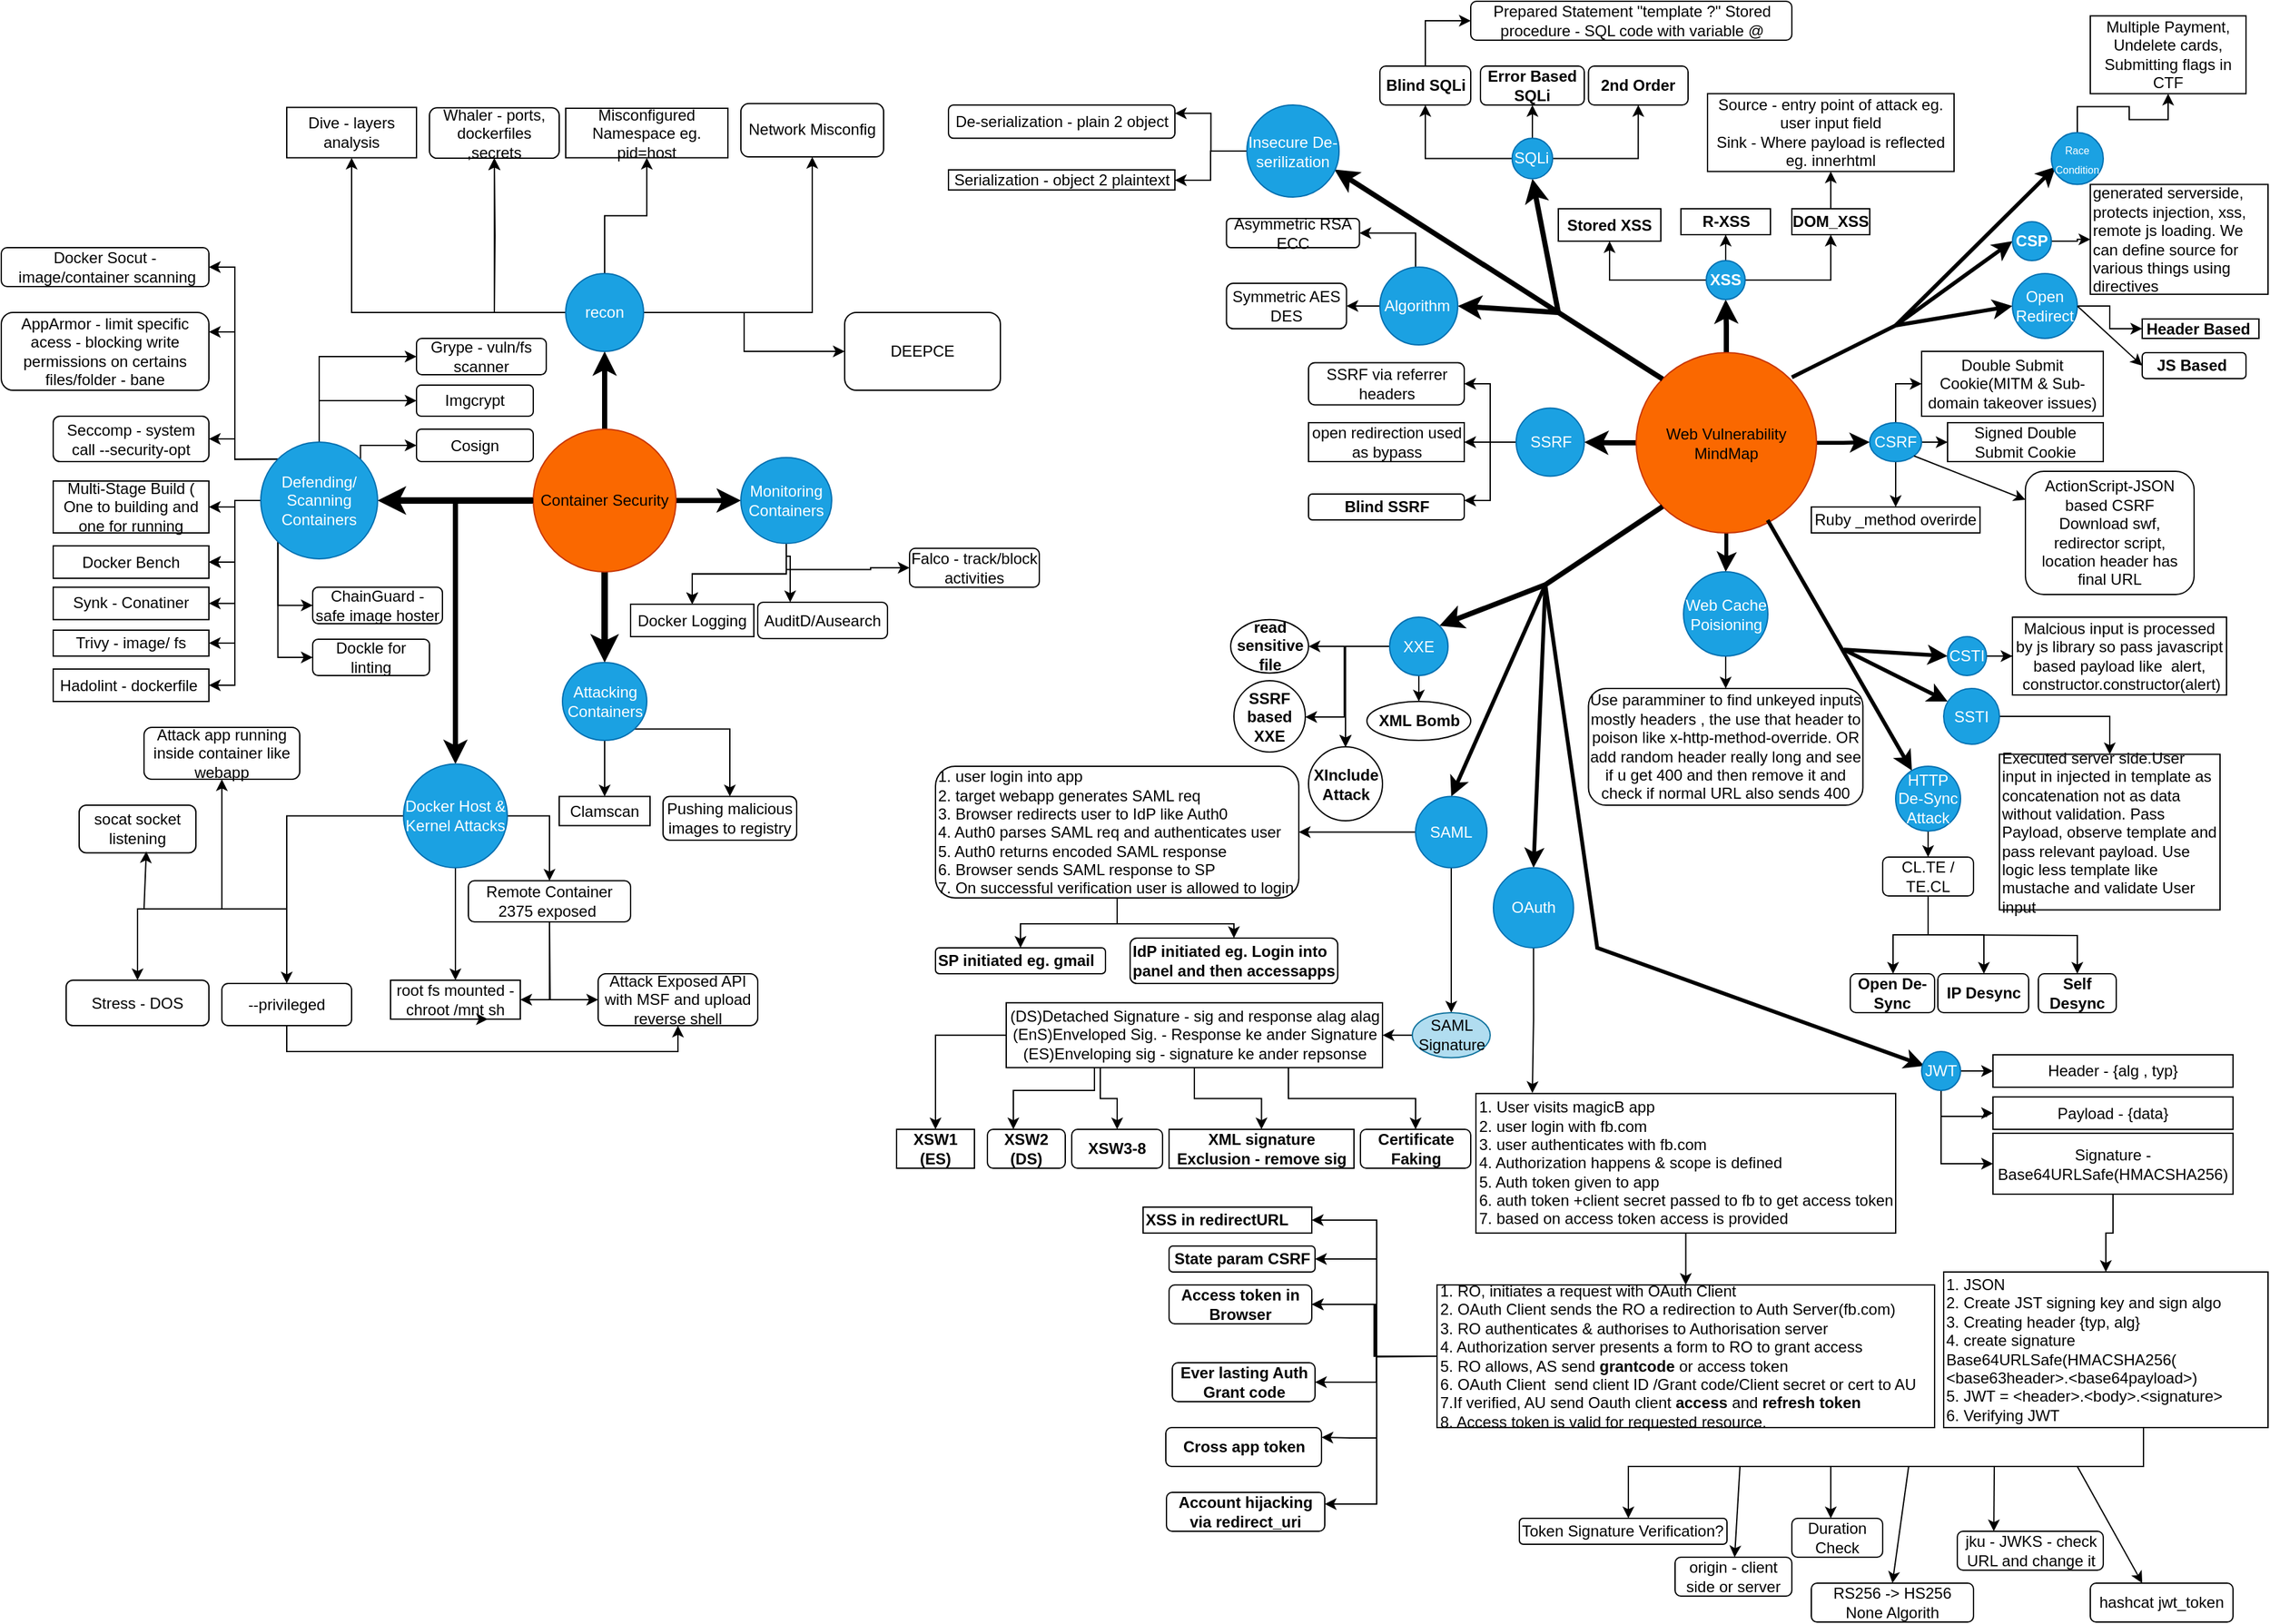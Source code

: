 <mxfile version="24.7.6">
  <diagram name="Page-1" id="LwCmUqF6IoyyQt3CyeHW">
    <mxGraphModel dx="3088" dy="827" grid="1" gridSize="10" guides="1" tooltips="1" connect="1" arrows="1" fold="1" page="1" pageScale="1" pageWidth="827" pageHeight="1169" math="0" shadow="0">
      <root>
        <mxCell id="0" />
        <mxCell id="1" parent="0" />
        <mxCell id="KAnZ7Fa2tKtf9aKGgKf9-2" value="" style="edgeStyle=orthogonalEdgeStyle;rounded=0;orthogonalLoop=1;jettySize=auto;html=1;strokeWidth=4;" parent="1" source="KAnZ7Fa2tKtf9aKGgKf9-5" target="KAnZ7Fa2tKtf9aKGgKf9-9" edge="1">
          <mxGeometry relative="1" as="geometry" />
        </mxCell>
        <mxCell id="KAnZ7Fa2tKtf9aKGgKf9-3" value="" style="edgeStyle=orthogonalEdgeStyle;rounded=0;orthogonalLoop=1;jettySize=auto;html=1;strokeWidth=3;" parent="1" source="KAnZ7Fa2tKtf9aKGgKf9-5" target="KAnZ7Fa2tKtf9aKGgKf9-18" edge="1">
          <mxGeometry relative="1" as="geometry" />
        </mxCell>
        <mxCell id="KAnZ7Fa2tKtf9aKGgKf9-4" value="" style="edgeStyle=orthogonalEdgeStyle;rounded=0;orthogonalLoop=1;jettySize=auto;html=1;strokeWidth=4;" parent="1" source="KAnZ7Fa2tKtf9aKGgKf9-5" target="KAnZ7Fa2tKtf9aKGgKf9-41" edge="1">
          <mxGeometry relative="1" as="geometry" />
        </mxCell>
        <mxCell id="9dKirbcF9FzAmbWhTHuT-2" value="" style="edgeStyle=orthogonalEdgeStyle;rounded=0;orthogonalLoop=1;jettySize=auto;html=1;strokeWidth=3;" parent="1" source="KAnZ7Fa2tKtf9aKGgKf9-5" target="9dKirbcF9FzAmbWhTHuT-1" edge="1">
          <mxGeometry relative="1" as="geometry" />
        </mxCell>
        <mxCell id="KAnZ7Fa2tKtf9aKGgKf9-5" value="Web Vulnerability MindMap" style="ellipse;whiteSpace=wrap;html=1;aspect=fixed;fillColor=#fa6800;fontColor=#000000;strokeColor=#C73500;" parent="1" vertex="1">
          <mxGeometry x="330" y="281" width="139" height="139" as="geometry" />
        </mxCell>
        <mxCell id="KAnZ7Fa2tKtf9aKGgKf9-6" value="" style="edgeStyle=orthogonalEdgeStyle;rounded=0;orthogonalLoop=1;jettySize=auto;html=1;" parent="1" source="KAnZ7Fa2tKtf9aKGgKf9-9" target="KAnZ7Fa2tKtf9aKGgKf9-10" edge="1">
          <mxGeometry relative="1" as="geometry" />
        </mxCell>
        <mxCell id="KAnZ7Fa2tKtf9aKGgKf9-7" value="" style="edgeStyle=orthogonalEdgeStyle;rounded=0;orthogonalLoop=1;jettySize=auto;html=1;" parent="1" source="KAnZ7Fa2tKtf9aKGgKf9-9" target="KAnZ7Fa2tKtf9aKGgKf9-12" edge="1">
          <mxGeometry relative="1" as="geometry" />
        </mxCell>
        <mxCell id="KAnZ7Fa2tKtf9aKGgKf9-8" value="" style="edgeStyle=orthogonalEdgeStyle;rounded=0;orthogonalLoop=1;jettySize=auto;html=1;" parent="1" source="KAnZ7Fa2tKtf9aKGgKf9-9" target="KAnZ7Fa2tKtf9aKGgKf9-13" edge="1">
          <mxGeometry relative="1" as="geometry" />
        </mxCell>
        <mxCell id="KAnZ7Fa2tKtf9aKGgKf9-9" value="&lt;b&gt;XSS&lt;/b&gt;" style="ellipse;whiteSpace=wrap;html=1;aspect=fixed;fillColor=#1ba1e2;fontColor=#ffffff;strokeColor=#006EAF;" parent="1" vertex="1">
          <mxGeometry x="384" y="210" width="30" height="30" as="geometry" />
        </mxCell>
        <mxCell id="KAnZ7Fa2tKtf9aKGgKf9-10" value="&lt;b&gt;R-XSS&lt;/b&gt;" style="whiteSpace=wrap;html=1;" parent="1" vertex="1">
          <mxGeometry x="364.5" y="170" width="69" height="20" as="geometry" />
        </mxCell>
        <mxCell id="KAnZ7Fa2tKtf9aKGgKf9-11" value="" style="edgeStyle=orthogonalEdgeStyle;rounded=0;orthogonalLoop=1;jettySize=auto;html=1;" parent="1" source="KAnZ7Fa2tKtf9aKGgKf9-12" target="KAnZ7Fa2tKtf9aKGgKf9-14" edge="1">
          <mxGeometry relative="1" as="geometry" />
        </mxCell>
        <mxCell id="KAnZ7Fa2tKtf9aKGgKf9-12" value="&lt;b&gt;DOM_XSS&lt;/b&gt;" style="whiteSpace=wrap;html=1;" parent="1" vertex="1">
          <mxGeometry x="450" y="170" width="60" height="20" as="geometry" />
        </mxCell>
        <mxCell id="KAnZ7Fa2tKtf9aKGgKf9-13" value="&lt;b&gt;Stored XSS&lt;/b&gt;" style="whiteSpace=wrap;html=1;" parent="1" vertex="1">
          <mxGeometry x="270" y="170" width="79" height="25" as="geometry" />
        </mxCell>
        <mxCell id="KAnZ7Fa2tKtf9aKGgKf9-14" value="&lt;font style=&quot;font-size: 12px;&quot;&gt;Source - entry point of attack eg. user input field&lt;/font&gt;&lt;div&gt;&lt;font style=&quot;font-size: 12px;&quot;&gt;Sink - Where payload is reflected eg. innerhtml&lt;/font&gt;&lt;/div&gt;" style="whiteSpace=wrap;html=1;" parent="1" vertex="1">
          <mxGeometry x="385" y="81.25" width="190" height="60" as="geometry" />
        </mxCell>
        <mxCell id="KAnZ7Fa2tKtf9aKGgKf9-15" value="" style="edgeStyle=orthogonalEdgeStyle;rounded=0;orthogonalLoop=1;jettySize=auto;html=1;entryX=0;entryY=0.5;entryDx=0;entryDy=0;" parent="1" source="KAnZ7Fa2tKtf9aKGgKf9-18" target="KAnZ7Fa2tKtf9aKGgKf9-19" edge="1">
          <mxGeometry relative="1" as="geometry" />
        </mxCell>
        <mxCell id="KAnZ7Fa2tKtf9aKGgKf9-16" value="" style="edgeStyle=orthogonalEdgeStyle;rounded=0;orthogonalLoop=1;jettySize=auto;html=1;" parent="1" source="KAnZ7Fa2tKtf9aKGgKf9-18" target="KAnZ7Fa2tKtf9aKGgKf9-20" edge="1">
          <mxGeometry relative="1" as="geometry" />
        </mxCell>
        <mxCell id="KAnZ7Fa2tKtf9aKGgKf9-17" value="" style="edgeStyle=orthogonalEdgeStyle;rounded=0;orthogonalLoop=1;jettySize=auto;html=1;" parent="1" source="KAnZ7Fa2tKtf9aKGgKf9-18" target="KAnZ7Fa2tKtf9aKGgKf9-21" edge="1">
          <mxGeometry relative="1" as="geometry" />
        </mxCell>
        <mxCell id="KAnZ7Fa2tKtf9aKGgKf9-18" value="CSRF" style="ellipse;whiteSpace=wrap;html=1;fillColor=#1ba1e2;fontColor=#ffffff;strokeColor=#006EAF;" parent="1" vertex="1">
          <mxGeometry x="510" y="335" width="40" height="30" as="geometry" />
        </mxCell>
        <mxCell id="KAnZ7Fa2tKtf9aKGgKf9-19" value="Double Submit Cookie(MITM &amp;amp; Sub-domain takeover issues)" style="whiteSpace=wrap;html=1;" parent="1" vertex="1">
          <mxGeometry x="550" y="280" width="140" height="50" as="geometry" />
        </mxCell>
        <mxCell id="KAnZ7Fa2tKtf9aKGgKf9-20" value="Signed Double Submit Cookie" style="whiteSpace=wrap;html=1;" parent="1" vertex="1">
          <mxGeometry x="570" y="335" width="120" height="30" as="geometry" />
        </mxCell>
        <mxCell id="KAnZ7Fa2tKtf9aKGgKf9-21" value="Ruby _method overirde" style="whiteSpace=wrap;html=1;" parent="1" vertex="1">
          <mxGeometry x="465" y="400" width="130" height="20" as="geometry" />
        </mxCell>
        <mxCell id="KAnZ7Fa2tKtf9aKGgKf9-22" value="" style="endArrow=classic;html=1;rounded=0;exitX=1;exitY=1;exitDx=0;exitDy=0;" parent="1" source="KAnZ7Fa2tKtf9aKGgKf9-18" target="KAnZ7Fa2tKtf9aKGgKf9-23" edge="1">
          <mxGeometry width="50" height="50" relative="1" as="geometry">
            <mxPoint x="390" y="350" as="sourcePoint" />
            <mxPoint x="630" y="400" as="targetPoint" />
          </mxGeometry>
        </mxCell>
        <mxCell id="KAnZ7Fa2tKtf9aKGgKf9-23" value="ActionScript-JSON based CSRF&lt;div&gt;Download swf, redirector script, location header has final URL&lt;/div&gt;" style="rounded=1;whiteSpace=wrap;html=1;" parent="1" vertex="1">
          <mxGeometry x="630" y="372.5" width="130" height="95" as="geometry" />
        </mxCell>
        <mxCell id="KAnZ7Fa2tKtf9aKGgKf9-24" value="" style="endArrow=classic;html=1;rounded=0;entryX=0;entryY=0.5;entryDx=0;entryDy=0;strokeWidth=3;" parent="1" target="KAnZ7Fa2tKtf9aKGgKf9-26" edge="1">
          <mxGeometry width="50" height="50" relative="1" as="geometry">
            <mxPoint x="450" y="300" as="sourcePoint" />
            <mxPoint x="540" y="230" as="targetPoint" />
            <Array as="points">
              <mxPoint x="530" y="260" />
            </Array>
          </mxGeometry>
        </mxCell>
        <mxCell id="KAnZ7Fa2tKtf9aKGgKf9-25" value="" style="edgeStyle=orthogonalEdgeStyle;rounded=0;orthogonalLoop=1;jettySize=auto;html=1;" parent="1" source="KAnZ7Fa2tKtf9aKGgKf9-26" target="KAnZ7Fa2tKtf9aKGgKf9-27" edge="1">
          <mxGeometry relative="1" as="geometry" />
        </mxCell>
        <mxCell id="KAnZ7Fa2tKtf9aKGgKf9-26" value="Open Redirect" style="ellipse;whiteSpace=wrap;html=1;aspect=fixed;fillColor=#1ba1e2;fontColor=#ffffff;strokeColor=#006EAF;" parent="1" vertex="1">
          <mxGeometry x="620" y="220" width="50" height="50" as="geometry" />
        </mxCell>
        <mxCell id="KAnZ7Fa2tKtf9aKGgKf9-27" value="&lt;b&gt;Header Based&amp;nbsp;&lt;/b&gt;" style="whiteSpace=wrap;html=1;" parent="1" vertex="1">
          <mxGeometry x="720" y="255" width="90" height="15" as="geometry" />
        </mxCell>
        <mxCell id="KAnZ7Fa2tKtf9aKGgKf9-28" value="" style="endArrow=classic;html=1;rounded=0;exitX=1;exitY=0.5;exitDx=0;exitDy=0;entryX=0;entryY=0.5;entryDx=0;entryDy=0;" parent="1" source="KAnZ7Fa2tKtf9aKGgKf9-26" target="KAnZ7Fa2tKtf9aKGgKf9-29" edge="1">
          <mxGeometry width="50" height="50" relative="1" as="geometry">
            <mxPoint x="500" y="280" as="sourcePoint" />
            <mxPoint x="700" y="238" as="targetPoint" />
          </mxGeometry>
        </mxCell>
        <mxCell id="KAnZ7Fa2tKtf9aKGgKf9-29" value="&lt;b&gt;JS Based&amp;nbsp;&lt;/b&gt;" style="rounded=1;whiteSpace=wrap;html=1;" parent="1" vertex="1">
          <mxGeometry x="720" y="281" width="80" height="20" as="geometry" />
        </mxCell>
        <mxCell id="KAnZ7Fa2tKtf9aKGgKf9-30" value="" style="endArrow=classic;html=1;rounded=0;entryX=0;entryY=0.5;entryDx=0;entryDy=0;strokeWidth=3;" parent="1" target="KAnZ7Fa2tKtf9aKGgKf9-32" edge="1">
          <mxGeometry width="50" height="50" relative="1" as="geometry">
            <mxPoint x="530" y="260" as="sourcePoint" />
            <mxPoint x="650" y="150" as="targetPoint" />
          </mxGeometry>
        </mxCell>
        <mxCell id="KAnZ7Fa2tKtf9aKGgKf9-31" value="" style="edgeStyle=orthogonalEdgeStyle;rounded=0;orthogonalLoop=1;jettySize=auto;html=1;" parent="1" source="KAnZ7Fa2tKtf9aKGgKf9-32" target="KAnZ7Fa2tKtf9aKGgKf9-33" edge="1">
          <mxGeometry relative="1" as="geometry" />
        </mxCell>
        <mxCell id="KAnZ7Fa2tKtf9aKGgKf9-32" value="&lt;b&gt;CSP&lt;/b&gt;" style="ellipse;whiteSpace=wrap;html=1;aspect=fixed;fillColor=#1ba1e2;fontColor=#ffffff;strokeColor=#006EAF;" parent="1" vertex="1">
          <mxGeometry x="620" y="180" width="30" height="30" as="geometry" />
        </mxCell>
        <mxCell id="KAnZ7Fa2tKtf9aKGgKf9-33" value="&lt;font style=&quot;font-size: 12px;&quot;&gt;generated serverside, protects injection, xss, remote js loading. We can define source for various things using directives&lt;/font&gt;" style="whiteSpace=wrap;html=1;align=left;" parent="1" vertex="1">
          <mxGeometry x="680" y="151.25" width="137" height="84.69" as="geometry" />
        </mxCell>
        <mxCell id="KAnZ7Fa2tKtf9aKGgKf9-34" value="" style="endArrow=classic;html=1;rounded=0;entryX=0.083;entryY=0.658;entryDx=0;entryDy=0;entryPerimeter=0;strokeWidth=3;" parent="1" target="KAnZ7Fa2tKtf9aKGgKf9-36" edge="1">
          <mxGeometry width="50" height="50" relative="1" as="geometry">
            <mxPoint x="530" y="260" as="sourcePoint" />
            <mxPoint x="650" y="150" as="targetPoint" />
          </mxGeometry>
        </mxCell>
        <mxCell id="KAnZ7Fa2tKtf9aKGgKf9-35" style="edgeStyle=orthogonalEdgeStyle;rounded=0;orthogonalLoop=1;jettySize=auto;html=1;entryX=0.5;entryY=1;entryDx=0;entryDy=0;" parent="1" source="KAnZ7Fa2tKtf9aKGgKf9-36" target="KAnZ7Fa2tKtf9aKGgKf9-37" edge="1">
          <mxGeometry relative="1" as="geometry" />
        </mxCell>
        <mxCell id="KAnZ7Fa2tKtf9aKGgKf9-36" value="&lt;font style=&quot;font-size: 8px;&quot;&gt;Race Condition&lt;/font&gt;" style="ellipse;whiteSpace=wrap;html=1;aspect=fixed;fillColor=#1ba1e2;fontColor=#ffffff;strokeColor=#006EAF;" parent="1" vertex="1">
          <mxGeometry x="650" y="111.25" width="40" height="40" as="geometry" />
        </mxCell>
        <mxCell id="KAnZ7Fa2tKtf9aKGgKf9-37" value="&lt;font style=&quot;font-size: 12px;&quot;&gt;Multiple Payment, Undelete cards, Submitting flags in CTF&lt;/font&gt;" style="whiteSpace=wrap;html=1;" parent="1" vertex="1">
          <mxGeometry x="680" y="21.25" width="120" height="60" as="geometry" />
        </mxCell>
        <mxCell id="KAnZ7Fa2tKtf9aKGgKf9-38" value="" style="edgeStyle=orthogonalEdgeStyle;rounded=0;orthogonalLoop=1;jettySize=auto;html=1;" parent="1" source="KAnZ7Fa2tKtf9aKGgKf9-41" target="KAnZ7Fa2tKtf9aKGgKf9-42" edge="1">
          <mxGeometry relative="1" as="geometry" />
        </mxCell>
        <mxCell id="KAnZ7Fa2tKtf9aKGgKf9-39" value="" style="edgeStyle=orthogonalEdgeStyle;rounded=0;orthogonalLoop=1;jettySize=auto;html=1;entryX=1;entryY=0.25;entryDx=0;entryDy=0;" parent="1" source="KAnZ7Fa2tKtf9aKGgKf9-41" target="KAnZ7Fa2tKtf9aKGgKf9-43" edge="1">
          <mxGeometry relative="1" as="geometry" />
        </mxCell>
        <mxCell id="KAnZ7Fa2tKtf9aKGgKf9-40" value="" style="edgeStyle=orthogonalEdgeStyle;rounded=0;orthogonalLoop=1;jettySize=auto;html=1;entryX=1;entryY=0.5;entryDx=0;entryDy=0;" parent="1" source="KAnZ7Fa2tKtf9aKGgKf9-41" target="KAnZ7Fa2tKtf9aKGgKf9-44" edge="1">
          <mxGeometry relative="1" as="geometry" />
        </mxCell>
        <mxCell id="KAnZ7Fa2tKtf9aKGgKf9-41" value="SSRF" style="ellipse;whiteSpace=wrap;html=1;aspect=fixed;fillColor=#1ba1e2;fontColor=#ffffff;strokeColor=#006EAF;" parent="1" vertex="1">
          <mxGeometry x="237.51" y="323.75" width="52.5" height="52.5" as="geometry" />
        </mxCell>
        <mxCell id="KAnZ7Fa2tKtf9aKGgKf9-42" value="open redirection used as bypass" style="whiteSpace=wrap;html=1;" parent="1" vertex="1">
          <mxGeometry x="77.5" y="335" width="120" height="30" as="geometry" />
        </mxCell>
        <mxCell id="KAnZ7Fa2tKtf9aKGgKf9-43" value="&lt;b&gt;Blind SSRF&lt;/b&gt;" style="rounded=1;whiteSpace=wrap;html=1;" parent="1" vertex="1">
          <mxGeometry x="77.5" y="390" width="120" height="20" as="geometry" />
        </mxCell>
        <mxCell id="KAnZ7Fa2tKtf9aKGgKf9-44" value="SSRF via referrer headers" style="rounded=1;whiteSpace=wrap;html=1;" parent="1" vertex="1">
          <mxGeometry x="77.5" y="288.75" width="120" height="32.5" as="geometry" />
        </mxCell>
        <mxCell id="9dKirbcF9FzAmbWhTHuT-4" value="" style="edgeStyle=orthogonalEdgeStyle;rounded=0;orthogonalLoop=1;jettySize=auto;html=1;" parent="1" source="9dKirbcF9FzAmbWhTHuT-1" target="9dKirbcF9FzAmbWhTHuT-3" edge="1">
          <mxGeometry relative="1" as="geometry" />
        </mxCell>
        <mxCell id="9dKirbcF9FzAmbWhTHuT-1" value="Web Cache Poisioning" style="ellipse;whiteSpace=wrap;html=1;aspect=fixed;fillColor=#1ba1e2;fontColor=#ffffff;strokeColor=#006EAF;" parent="1" vertex="1">
          <mxGeometry x="366.5" y="450" width="65" height="65" as="geometry" />
        </mxCell>
        <mxCell id="9dKirbcF9FzAmbWhTHuT-3" value="Use paramminer to find unkeyed inputs mostly headers , the use that header to poison like x-http-method-override. OR add random header really long and see if u get 400 and then remove it and check if normal URL also sends 400" style="rounded=1;whiteSpace=wrap;html=1;" parent="1" vertex="1">
          <mxGeometry x="293.25" y="540" width="211.5" height="90" as="geometry" />
        </mxCell>
        <mxCell id="9dKirbcF9FzAmbWhTHuT-5" value="" style="endArrow=classic;html=1;rounded=0;exitX=0.729;exitY=0.929;exitDx=0;exitDy=0;exitPerimeter=0;strokeWidth=3;" parent="1" source="KAnZ7Fa2tKtf9aKGgKf9-5" target="9dKirbcF9FzAmbWhTHuT-6" edge="1">
          <mxGeometry width="50" height="50" relative="1" as="geometry">
            <mxPoint x="390" y="470" as="sourcePoint" />
            <mxPoint x="570" y="640" as="targetPoint" />
          </mxGeometry>
        </mxCell>
        <mxCell id="9dKirbcF9FzAmbWhTHuT-8" value="" style="edgeStyle=orthogonalEdgeStyle;rounded=0;orthogonalLoop=1;jettySize=auto;html=1;" parent="1" source="9dKirbcF9FzAmbWhTHuT-6" target="9dKirbcF9FzAmbWhTHuT-7" edge="1">
          <mxGeometry relative="1" as="geometry" />
        </mxCell>
        <mxCell id="9dKirbcF9FzAmbWhTHuT-6" value="HTTP De-Sync Attack" style="ellipse;whiteSpace=wrap;html=1;aspect=fixed;fillColor=#1ba1e2;fontColor=#ffffff;strokeColor=#006EAF;" parent="1" vertex="1">
          <mxGeometry x="530" y="600" width="50" height="50" as="geometry" />
        </mxCell>
        <mxCell id="9dKirbcF9FzAmbWhTHuT-15" value="" style="edgeStyle=orthogonalEdgeStyle;rounded=0;orthogonalLoop=1;jettySize=auto;html=1;" parent="1" source="9dKirbcF9FzAmbWhTHuT-7" target="9dKirbcF9FzAmbWhTHuT-14" edge="1">
          <mxGeometry relative="1" as="geometry">
            <Array as="points">
              <mxPoint x="555" y="730" />
              <mxPoint x="528" y="730" />
            </Array>
          </mxGeometry>
        </mxCell>
        <mxCell id="9dKirbcF9FzAmbWhTHuT-16" style="edgeStyle=orthogonalEdgeStyle;rounded=0;orthogonalLoop=1;jettySize=auto;html=1;" parent="1" source="9dKirbcF9FzAmbWhTHuT-7" target="9dKirbcF9FzAmbWhTHuT-17" edge="1">
          <mxGeometry relative="1" as="geometry">
            <mxPoint x="590" y="760" as="targetPoint" />
            <Array as="points">
              <mxPoint x="555" y="730" />
              <mxPoint x="598" y="730" />
            </Array>
          </mxGeometry>
        </mxCell>
        <mxCell id="9dKirbcF9FzAmbWhTHuT-19" value="" style="edgeStyle=orthogonalEdgeStyle;rounded=0;orthogonalLoop=1;jettySize=auto;html=1;" parent="1" target="9dKirbcF9FzAmbWhTHuT-18" edge="1">
          <mxGeometry relative="1" as="geometry">
            <mxPoint x="550" y="730" as="sourcePoint" />
          </mxGeometry>
        </mxCell>
        <mxCell id="9dKirbcF9FzAmbWhTHuT-7" value="CL.TE / TE.CL" style="rounded=1;whiteSpace=wrap;html=1;" parent="1" vertex="1">
          <mxGeometry x="520" y="670" width="70" height="30" as="geometry" />
        </mxCell>
        <mxCell id="9dKirbcF9FzAmbWhTHuT-14" value="&lt;b&gt;Open De-Sync&lt;/b&gt;" style="whiteSpace=wrap;html=1;rounded=1;" parent="1" vertex="1">
          <mxGeometry x="495" y="760" width="65" height="30" as="geometry" />
        </mxCell>
        <mxCell id="9dKirbcF9FzAmbWhTHuT-17" value="&lt;b&gt;IP Desync&lt;/b&gt;" style="rounded=1;whiteSpace=wrap;html=1;" parent="1" vertex="1">
          <mxGeometry x="562.5" y="760" width="70" height="30" as="geometry" />
        </mxCell>
        <mxCell id="9dKirbcF9FzAmbWhTHuT-18" value="&lt;b&gt;Self Desync&lt;/b&gt;" style="whiteSpace=wrap;html=1;rounded=1;" parent="1" vertex="1">
          <mxGeometry x="640" y="760" width="60" height="30" as="geometry" />
        </mxCell>
        <mxCell id="9dKirbcF9FzAmbWhTHuT-20" value="" style="endArrow=classic;html=1;rounded=0;entryX=0.07;entryY=0.233;entryDx=0;entryDy=0;entryPerimeter=0;strokeWidth=3;" parent="1" target="9dKirbcF9FzAmbWhTHuT-21" edge="1">
          <mxGeometry width="50" height="50" relative="1" as="geometry">
            <mxPoint x="490" y="510" as="sourcePoint" />
            <mxPoint x="570" y="550" as="targetPoint" />
          </mxGeometry>
        </mxCell>
        <mxCell id="9dKirbcF9FzAmbWhTHuT-23" value="" style="edgeStyle=orthogonalEdgeStyle;rounded=0;orthogonalLoop=1;jettySize=auto;html=1;exitX=1;exitY=0.5;exitDx=0;exitDy=0;" parent="1" source="9dKirbcF9FzAmbWhTHuT-21" target="9dKirbcF9FzAmbWhTHuT-22" edge="1">
          <mxGeometry relative="1" as="geometry" />
        </mxCell>
        <mxCell id="9dKirbcF9FzAmbWhTHuT-21" value="SSTI" style="ellipse;whiteSpace=wrap;html=1;aspect=fixed;fillColor=#1ba1e2;fontColor=#ffffff;strokeColor=#006EAF;" parent="1" vertex="1">
          <mxGeometry x="567" y="540" width="43" height="43" as="geometry" />
        </mxCell>
        <mxCell id="9dKirbcF9FzAmbWhTHuT-22" value="Executed server side.User input in injected in template as concatenation not as data without validation. Pass Payload, observe template and pass relevant payload. Use logic less template like mustache and validate User input" style="whiteSpace=wrap;html=1;align=left;" parent="1" vertex="1">
          <mxGeometry x="610" y="590.75" width="170" height="120" as="geometry" />
        </mxCell>
        <mxCell id="9dKirbcF9FzAmbWhTHuT-25" value="" style="endArrow=classic;html=1;rounded=0;entryX=0;entryY=0.5;entryDx=0;entryDy=0;strokeWidth=3;" parent="1" target="9dKirbcF9FzAmbWhTHuT-26" edge="1">
          <mxGeometry width="50" height="50" relative="1" as="geometry">
            <mxPoint x="490" y="510" as="sourcePoint" />
            <mxPoint x="570" y="510" as="targetPoint" />
          </mxGeometry>
        </mxCell>
        <mxCell id="9dKirbcF9FzAmbWhTHuT-32" value="" style="edgeStyle=orthogonalEdgeStyle;rounded=0;orthogonalLoop=1;jettySize=auto;html=1;" parent="1" source="9dKirbcF9FzAmbWhTHuT-26" target="9dKirbcF9FzAmbWhTHuT-31" edge="1">
          <mxGeometry relative="1" as="geometry" />
        </mxCell>
        <mxCell id="9dKirbcF9FzAmbWhTHuT-26" value="CSTI" style="ellipse;whiteSpace=wrap;html=1;aspect=fixed;fillColor=#1ba1e2;fontColor=#ffffff;strokeColor=#006EAF;" parent="1" vertex="1">
          <mxGeometry x="570" y="500" width="30" height="30" as="geometry" />
        </mxCell>
        <mxCell id="9dKirbcF9FzAmbWhTHuT-31" value="Malcious input is processed by js library so pass javascript based payload like &amp;nbsp;alert, &amp;nbsp;constructor.constructor(alert)" style="whiteSpace=wrap;html=1;" parent="1" vertex="1">
          <mxGeometry x="620" y="485" width="165" height="60" as="geometry" />
        </mxCell>
        <mxCell id="9dKirbcF9FzAmbWhTHuT-34" value="" style="endArrow=classic;html=1;rounded=0;exitX=0;exitY=1;exitDx=0;exitDy=0;entryX=1;entryY=0;entryDx=0;entryDy=0;strokeWidth=4;" parent="1" source="KAnZ7Fa2tKtf9aKGgKf9-5" target="9dKirbcF9FzAmbWhTHuT-36" edge="1">
          <mxGeometry width="50" height="50" relative="1" as="geometry">
            <mxPoint x="180" y="530" as="sourcePoint" />
            <mxPoint x="160" y="530" as="targetPoint" />
            <Array as="points">
              <mxPoint x="260" y="460" />
            </Array>
          </mxGeometry>
        </mxCell>
        <mxCell id="9dKirbcF9FzAmbWhTHuT-38" value="" style="edgeStyle=orthogonalEdgeStyle;rounded=0;orthogonalLoop=1;jettySize=auto;html=1;" parent="1" source="9dKirbcF9FzAmbWhTHuT-36" target="9dKirbcF9FzAmbWhTHuT-37" edge="1">
          <mxGeometry relative="1" as="geometry" />
        </mxCell>
        <mxCell id="9dKirbcF9FzAmbWhTHuT-40" value="" style="edgeStyle=orthogonalEdgeStyle;rounded=0;orthogonalLoop=1;jettySize=auto;html=1;" parent="1" source="9dKirbcF9FzAmbWhTHuT-36" target="9dKirbcF9FzAmbWhTHuT-39" edge="1">
          <mxGeometry relative="1" as="geometry">
            <Array as="points">
              <mxPoint x="105" y="508" />
              <mxPoint x="105" y="562" />
            </Array>
          </mxGeometry>
        </mxCell>
        <mxCell id="9dKirbcF9FzAmbWhTHuT-43" style="edgeStyle=orthogonalEdgeStyle;rounded=0;orthogonalLoop=1;jettySize=auto;html=1;entryX=0.5;entryY=0;entryDx=0;entryDy=0;" parent="1" source="9dKirbcF9FzAmbWhTHuT-36" target="9dKirbcF9FzAmbWhTHuT-44" edge="1">
          <mxGeometry relative="1" as="geometry">
            <mxPoint x="110" y="610" as="targetPoint" />
          </mxGeometry>
        </mxCell>
        <mxCell id="9dKirbcF9FzAmbWhTHuT-46" value="" style="edgeStyle=orthogonalEdgeStyle;rounded=0;orthogonalLoop=1;jettySize=auto;html=1;" parent="1" source="9dKirbcF9FzAmbWhTHuT-36" target="9dKirbcF9FzAmbWhTHuT-44" edge="1">
          <mxGeometry relative="1" as="geometry" />
        </mxCell>
        <mxCell id="9dKirbcF9FzAmbWhTHuT-47" value="" style="edgeStyle=orthogonalEdgeStyle;rounded=0;orthogonalLoop=1;jettySize=auto;html=1;" parent="1" source="9dKirbcF9FzAmbWhTHuT-36" target="9dKirbcF9FzAmbWhTHuT-44" edge="1">
          <mxGeometry relative="1" as="geometry" />
        </mxCell>
        <mxCell id="9dKirbcF9FzAmbWhTHuT-48" value="" style="edgeStyle=orthogonalEdgeStyle;rounded=0;orthogonalLoop=1;jettySize=auto;html=1;" parent="1" source="9dKirbcF9FzAmbWhTHuT-36" target="9dKirbcF9FzAmbWhTHuT-44" edge="1">
          <mxGeometry relative="1" as="geometry" />
        </mxCell>
        <mxCell id="9dKirbcF9FzAmbWhTHuT-50" value="" style="edgeStyle=orthogonalEdgeStyle;rounded=0;orthogonalLoop=1;jettySize=auto;html=1;" parent="1" source="9dKirbcF9FzAmbWhTHuT-36" target="9dKirbcF9FzAmbWhTHuT-49" edge="1">
          <mxGeometry relative="1" as="geometry" />
        </mxCell>
        <mxCell id="9dKirbcF9FzAmbWhTHuT-36" value="XXE" style="ellipse;whiteSpace=wrap;html=1;aspect=fixed;fillColor=#1ba1e2;fontColor=#ffffff;strokeColor=#006EAF;" parent="1" vertex="1">
          <mxGeometry x="140" y="485" width="45" height="45" as="geometry" />
        </mxCell>
        <mxCell id="9dKirbcF9FzAmbWhTHuT-37" value="&lt;b&gt;read sensitive file&lt;/b&gt;" style="ellipse;whiteSpace=wrap;html=1;" parent="1" vertex="1">
          <mxGeometry x="17.5" y="486.87" width="60" height="41.25" as="geometry" />
        </mxCell>
        <mxCell id="9dKirbcF9FzAmbWhTHuT-39" value="&lt;b&gt;SSRF based XXE&lt;/b&gt;" style="ellipse;whiteSpace=wrap;html=1;aspect=fixed;" parent="1" vertex="1">
          <mxGeometry x="20" y="534" width="55" height="55" as="geometry" />
        </mxCell>
        <mxCell id="9dKirbcF9FzAmbWhTHuT-44" value="&lt;b&gt;XInclude Attack&lt;/b&gt;" style="ellipse;whiteSpace=wrap;html=1;aspect=fixed;" parent="1" vertex="1">
          <mxGeometry x="77.5" y="585" width="57" height="57" as="geometry" />
        </mxCell>
        <mxCell id="9dKirbcF9FzAmbWhTHuT-49" value="&lt;b&gt;XML Bomb&lt;/b&gt;" style="ellipse;whiteSpace=wrap;html=1;" parent="1" vertex="1">
          <mxGeometry x="122.5" y="550" width="80" height="30" as="geometry" />
        </mxCell>
        <mxCell id="9dKirbcF9FzAmbWhTHuT-51" value="" style="endArrow=classic;html=1;rounded=0;entryX=0.5;entryY=0;entryDx=0;entryDy=0;strokeWidth=3;" parent="1" target="9dKirbcF9FzAmbWhTHuT-52" edge="1">
          <mxGeometry width="50" height="50" relative="1" as="geometry">
            <mxPoint x="260" y="460" as="sourcePoint" />
            <mxPoint x="200" y="650" as="targetPoint" />
          </mxGeometry>
        </mxCell>
        <mxCell id="9dKirbcF9FzAmbWhTHuT-54" value="" style="edgeStyle=orthogonalEdgeStyle;rounded=0;orthogonalLoop=1;jettySize=auto;html=1;" parent="1" source="9dKirbcF9FzAmbWhTHuT-52" target="9dKirbcF9FzAmbWhTHuT-53" edge="1">
          <mxGeometry relative="1" as="geometry" />
        </mxCell>
        <mxCell id="9dKirbcF9FzAmbWhTHuT-60" value="" style="edgeStyle=orthogonalEdgeStyle;rounded=0;orthogonalLoop=1;jettySize=auto;html=1;" parent="1" source="9dKirbcF9FzAmbWhTHuT-52" target="9dKirbcF9FzAmbWhTHuT-59" edge="1">
          <mxGeometry relative="1" as="geometry" />
        </mxCell>
        <mxCell id="9dKirbcF9FzAmbWhTHuT-52" value="SAML" style="ellipse;whiteSpace=wrap;html=1;aspect=fixed;fillColor=#1ba1e2;fontColor=#ffffff;strokeColor=#006EAF;" parent="1" vertex="1">
          <mxGeometry x="160" y="623.25" width="55" height="55" as="geometry" />
        </mxCell>
        <mxCell id="9dKirbcF9FzAmbWhTHuT-56" value="" style="edgeStyle=orthogonalEdgeStyle;rounded=0;orthogonalLoop=1;jettySize=auto;html=1;" parent="1" source="9dKirbcF9FzAmbWhTHuT-53" target="9dKirbcF9FzAmbWhTHuT-55" edge="1">
          <mxGeometry relative="1" as="geometry" />
        </mxCell>
        <mxCell id="9dKirbcF9FzAmbWhTHuT-58" value="" style="edgeStyle=orthogonalEdgeStyle;rounded=0;orthogonalLoop=1;jettySize=auto;html=1;" parent="1" source="9dKirbcF9FzAmbWhTHuT-53" target="9dKirbcF9FzAmbWhTHuT-57" edge="1">
          <mxGeometry relative="1" as="geometry" />
        </mxCell>
        <mxCell id="9dKirbcF9FzAmbWhTHuT-53" value="1. user login into app&lt;div&gt;2. target webapp generates SAML req&lt;/div&gt;&lt;div&gt;3. Browser redirects user to IdP like Auth0&lt;/div&gt;&lt;div&gt;4. Auth0 parses SAML req and authenticates user&lt;/div&gt;&lt;div&gt;5. Auth0 returns encoded SAML response&lt;/div&gt;&lt;div&gt;6. Browser sends SAML response to SP&lt;/div&gt;&lt;div&gt;7. On successful verification user is allowed to login&lt;/div&gt;" style="rounded=1;whiteSpace=wrap;html=1;align=left;" parent="1" vertex="1">
          <mxGeometry x="-210" y="600" width="280" height="101.5" as="geometry" />
        </mxCell>
        <mxCell id="9dKirbcF9FzAmbWhTHuT-55" value="&lt;b&gt;SP initiated eg. gmail&lt;/b&gt;" style="whiteSpace=wrap;html=1;align=left;rounded=1;" parent="1" vertex="1">
          <mxGeometry x="-210" y="740" width="131" height="20" as="geometry" />
        </mxCell>
        <mxCell id="9dKirbcF9FzAmbWhTHuT-57" value="&lt;b&gt;IdP initiated eg. Login into panel and then accessapps&lt;/b&gt;" style="whiteSpace=wrap;html=1;align=left;rounded=1;" parent="1" vertex="1">
          <mxGeometry x="-60" y="732.5" width="160" height="35" as="geometry" />
        </mxCell>
        <mxCell id="9dKirbcF9FzAmbWhTHuT-62" value="" style="edgeStyle=orthogonalEdgeStyle;rounded=0;orthogonalLoop=1;jettySize=auto;html=1;" parent="1" source="9dKirbcF9FzAmbWhTHuT-59" target="9dKirbcF9FzAmbWhTHuT-61" edge="1">
          <mxGeometry relative="1" as="geometry" />
        </mxCell>
        <mxCell id="9dKirbcF9FzAmbWhTHuT-59" value="SAML Signature" style="ellipse;whiteSpace=wrap;html=1;fillColor=#b1ddf0;strokeColor=#10739e;" parent="1" vertex="1">
          <mxGeometry x="157.5" y="790" width="60" height="34.75" as="geometry" />
        </mxCell>
        <mxCell id="9dKirbcF9FzAmbWhTHuT-70" value="" style="edgeStyle=orthogonalEdgeStyle;rounded=0;orthogonalLoop=1;jettySize=auto;html=1;" parent="1" source="9dKirbcF9FzAmbWhTHuT-61" target="9dKirbcF9FzAmbWhTHuT-69" edge="1">
          <mxGeometry relative="1" as="geometry" />
        </mxCell>
        <mxCell id="9dKirbcF9FzAmbWhTHuT-71" style="edgeStyle=orthogonalEdgeStyle;rounded=0;orthogonalLoop=1;jettySize=auto;html=1;exitX=0.25;exitY=1;exitDx=0;exitDy=0;entryX=0.5;entryY=0;entryDx=0;entryDy=0;" parent="1" edge="1">
          <mxGeometry relative="1" as="geometry">
            <mxPoint x="-150" y="880" as="targetPoint" />
            <mxPoint x="-87.5" y="832.37" as="sourcePoint" />
            <Array as="points">
              <mxPoint x="-87" y="850" />
              <mxPoint x="-150" y="850" />
            </Array>
          </mxGeometry>
        </mxCell>
        <mxCell id="9dKirbcF9FzAmbWhTHuT-73" style="edgeStyle=orthogonalEdgeStyle;rounded=0;orthogonalLoop=1;jettySize=auto;html=1;exitX=0.25;exitY=1;exitDx=0;exitDy=0;entryX=0.5;entryY=0;entryDx=0;entryDy=0;" parent="1" source="9dKirbcF9FzAmbWhTHuT-61" target="9dKirbcF9FzAmbWhTHuT-74" edge="1">
          <mxGeometry relative="1" as="geometry">
            <mxPoint x="-70" y="880" as="targetPoint" />
          </mxGeometry>
        </mxCell>
        <mxCell id="9dKirbcF9FzAmbWhTHuT-81" value="" style="edgeStyle=orthogonalEdgeStyle;rounded=0;orthogonalLoop=1;jettySize=auto;html=1;" parent="1" source="9dKirbcF9FzAmbWhTHuT-61" target="9dKirbcF9FzAmbWhTHuT-80" edge="1">
          <mxGeometry relative="1" as="geometry" />
        </mxCell>
        <mxCell id="9dKirbcF9FzAmbWhTHuT-84" style="edgeStyle=orthogonalEdgeStyle;rounded=0;orthogonalLoop=1;jettySize=auto;html=1;exitX=0.75;exitY=1;exitDx=0;exitDy=0;entryX=0.5;entryY=0;entryDx=0;entryDy=0;" parent="1" source="9dKirbcF9FzAmbWhTHuT-61" target="9dKirbcF9FzAmbWhTHuT-85" edge="1">
          <mxGeometry relative="1" as="geometry">
            <mxPoint x="150" y="880" as="targetPoint" />
          </mxGeometry>
        </mxCell>
        <mxCell id="9dKirbcF9FzAmbWhTHuT-61" value="(DS)Detached Signature - sig and response alag alag (EnS)Enveloped Sig. - Response ke ander Signature (ES)Enveloping sig - signature ke ander repsonse" style="whiteSpace=wrap;html=1;" parent="1" vertex="1">
          <mxGeometry x="-155.5" y="782.38" width="290" height="49.99" as="geometry" />
        </mxCell>
        <mxCell id="9dKirbcF9FzAmbWhTHuT-69" value="&lt;b&gt;XSW1 (ES)&lt;/b&gt;" style="whiteSpace=wrap;html=1;" parent="1" vertex="1">
          <mxGeometry x="-240" y="880" width="60" height="30" as="geometry" />
        </mxCell>
        <mxCell id="9dKirbcF9FzAmbWhTHuT-72" value="&lt;b&gt;XSW2 (DS)&lt;/b&gt;" style="rounded=1;whiteSpace=wrap;html=1;" parent="1" vertex="1">
          <mxGeometry x="-170" y="880" width="60" height="30" as="geometry" />
        </mxCell>
        <mxCell id="9dKirbcF9FzAmbWhTHuT-74" value="&lt;b&gt;XSW3-8&lt;/b&gt;" style="rounded=1;whiteSpace=wrap;html=1;" parent="1" vertex="1">
          <mxGeometry x="-105" y="880" width="70" height="30" as="geometry" />
        </mxCell>
        <mxCell id="9dKirbcF9FzAmbWhTHuT-80" value="&lt;b&gt;XML signature Exclusion - remove sig&lt;/b&gt;" style="whiteSpace=wrap;html=1;" parent="1" vertex="1">
          <mxGeometry x="-30" y="880" width="142.5" height="30" as="geometry" />
        </mxCell>
        <mxCell id="9dKirbcF9FzAmbWhTHuT-85" value="&lt;b&gt;Certificate Faking&lt;/b&gt;" style="rounded=1;whiteSpace=wrap;html=1;" parent="1" vertex="1">
          <mxGeometry x="117.5" y="880" width="85" height="30" as="geometry" />
        </mxCell>
        <mxCell id="9dKirbcF9FzAmbWhTHuT-86" value="" style="endArrow=classic;html=1;rounded=0;entryX=0.5;entryY=0;entryDx=0;entryDy=0;strokeWidth=3;" parent="1" target="9dKirbcF9FzAmbWhTHuT-87" edge="1">
          <mxGeometry width="50" height="50" relative="1" as="geometry">
            <mxPoint x="260" y="460" as="sourcePoint" />
            <mxPoint x="270" y="660" as="targetPoint" />
          </mxGeometry>
        </mxCell>
        <mxCell id="9dKirbcF9FzAmbWhTHuT-89" value="" style="edgeStyle=orthogonalEdgeStyle;rounded=0;orthogonalLoop=1;jettySize=auto;html=1;" parent="1" source="9dKirbcF9FzAmbWhTHuT-87" edge="1">
          <mxGeometry relative="1" as="geometry">
            <mxPoint x="250" y="852" as="targetPoint" />
          </mxGeometry>
        </mxCell>
        <mxCell id="9dKirbcF9FzAmbWhTHuT-87" value="OAuth" style="ellipse;whiteSpace=wrap;html=1;aspect=fixed;fillColor=#1ba1e2;fontColor=#ffffff;strokeColor=#006EAF;" parent="1" vertex="1">
          <mxGeometry x="220" y="678.25" width="61.75" height="61.75" as="geometry" />
        </mxCell>
        <mxCell id="9dKirbcF9FzAmbWhTHuT-92" value="" style="edgeStyle=orthogonalEdgeStyle;rounded=0;orthogonalLoop=1;jettySize=auto;html=1;" parent="1" source="9dKirbcF9FzAmbWhTHuT-88" target="9dKirbcF9FzAmbWhTHuT-91" edge="1">
          <mxGeometry relative="1" as="geometry" />
        </mxCell>
        <mxCell id="9dKirbcF9FzAmbWhTHuT-88" value="1. User visits magicB app&lt;div&gt;2. user login with fb.com&lt;/div&gt;&lt;div&gt;3. user authenticates with fb.com&lt;/div&gt;&lt;div&gt;4. Authorization happens &amp;amp; scope is defined&lt;/div&gt;&lt;div&gt;5. Auth token given to app&lt;/div&gt;&lt;div&gt;6. auth token +client secret passed to fb to get access token&lt;/div&gt;&lt;div&gt;7. based on access token access is provided&lt;/div&gt;" style="whiteSpace=wrap;html=1;align=left;" parent="1" vertex="1">
          <mxGeometry x="206.5" y="852.38" width="323.5" height="107.62" as="geometry" />
        </mxCell>
        <mxCell id="9dKirbcF9FzAmbWhTHuT-95" value="" style="edgeStyle=orthogonalEdgeStyle;rounded=0;orthogonalLoop=1;jettySize=auto;html=1;entryX=1;entryY=0.5;entryDx=0;entryDy=0;" parent="1" source="9dKirbcF9FzAmbWhTHuT-91" target="9dKirbcF9FzAmbWhTHuT-94" edge="1">
          <mxGeometry relative="1" as="geometry">
            <Array as="points">
              <mxPoint x="130" y="1055" />
              <mxPoint x="130" y="950" />
            </Array>
          </mxGeometry>
        </mxCell>
        <mxCell id="9dKirbcF9FzAmbWhTHuT-96" style="edgeStyle=orthogonalEdgeStyle;rounded=0;orthogonalLoop=1;jettySize=auto;html=1;exitX=0;exitY=0.5;exitDx=0;exitDy=0;entryX=1;entryY=0.5;entryDx=0;entryDy=0;" parent="1" source="9dKirbcF9FzAmbWhTHuT-91" target="9dKirbcF9FzAmbWhTHuT-97" edge="1">
          <mxGeometry relative="1" as="geometry">
            <mxPoint x="100" y="970" as="targetPoint" />
            <Array as="points">
              <mxPoint x="130" y="1055" />
              <mxPoint x="130" y="980" />
            </Array>
          </mxGeometry>
        </mxCell>
        <mxCell id="9dKirbcF9FzAmbWhTHuT-98" style="edgeStyle=orthogonalEdgeStyle;rounded=0;orthogonalLoop=1;jettySize=auto;html=1;exitX=0;exitY=0.75;exitDx=0;exitDy=0;entryX=1;entryY=0.5;entryDx=0;entryDy=0;" parent="1" source="9dKirbcF9FzAmbWhTHuT-91" target="9dKirbcF9FzAmbWhTHuT-102" edge="1">
          <mxGeometry relative="1" as="geometry">
            <mxPoint x="80" y="1020" as="targetPoint" />
            <Array as="points">
              <mxPoint x="177" y="1055" />
              <mxPoint x="129" y="1055" />
              <mxPoint x="129" y="1015" />
            </Array>
          </mxGeometry>
        </mxCell>
        <mxCell id="9dKirbcF9FzAmbWhTHuT-104" value="" style="edgeStyle=orthogonalEdgeStyle;rounded=0;orthogonalLoop=1;jettySize=auto;html=1;" parent="1" source="9dKirbcF9FzAmbWhTHuT-91" target="9dKirbcF9FzAmbWhTHuT-102" edge="1">
          <mxGeometry relative="1" as="geometry">
            <Array as="points">
              <mxPoint x="128" y="1055" />
              <mxPoint x="128" y="1015" />
            </Array>
          </mxGeometry>
        </mxCell>
        <mxCell id="9dKirbcF9FzAmbWhTHuT-106" style="edgeStyle=orthogonalEdgeStyle;rounded=0;orthogonalLoop=1;jettySize=auto;html=1;entryX=1;entryY=0.5;entryDx=0;entryDy=0;" parent="1" target="9dKirbcF9FzAmbWhTHuT-107" edge="1">
          <mxGeometry relative="1" as="geometry">
            <mxPoint x="80" y="1070" as="targetPoint" />
            <mxPoint x="177" y="1055" as="sourcePoint" />
          </mxGeometry>
        </mxCell>
        <mxCell id="9dKirbcF9FzAmbWhTHuT-108" style="edgeStyle=orthogonalEdgeStyle;rounded=0;orthogonalLoop=1;jettySize=auto;html=1;entryX=1;entryY=0.25;entryDx=0;entryDy=0;" parent="1" source="9dKirbcF9FzAmbWhTHuT-91" target="9dKirbcF9FzAmbWhTHuT-109" edge="1">
          <mxGeometry relative="1" as="geometry">
            <mxPoint x="100" y="1110" as="targetPoint" />
            <Array as="points">
              <mxPoint x="130" y="1055" />
              <mxPoint x="130" y="1118" />
              <mxPoint x="110" y="1118" />
            </Array>
          </mxGeometry>
        </mxCell>
        <mxCell id="9dKirbcF9FzAmbWhTHuT-111" style="edgeStyle=orthogonalEdgeStyle;rounded=0;orthogonalLoop=1;jettySize=auto;html=1;entryX=1;entryY=0.5;entryDx=0;entryDy=0;" parent="1" edge="1">
          <mxGeometry relative="1" as="geometry">
            <mxPoint x="90" y="1169" as="targetPoint" />
            <mxPoint x="215" y="1054" as="sourcePoint" />
            <Array as="points">
              <mxPoint x="215" y="1055" />
              <mxPoint x="130" y="1055" />
              <mxPoint x="130" y="1169" />
            </Array>
          </mxGeometry>
        </mxCell>
        <mxCell id="9dKirbcF9FzAmbWhTHuT-91" value="1. RO, initiates a request with OAuth Client&lt;div&gt;2. OAuth Client sends the RO a redirection to Auth Server(fb.com)&lt;/div&gt;&lt;div&gt;3. RO authenticates &amp;amp; authorises to Authorisation server&lt;/div&gt;&lt;div&gt;4. Authorization server presents a form to RO to grant access&lt;/div&gt;&lt;div&gt;5. RO allows, AS send &lt;b&gt;grantcode&lt;/b&gt; or access token&lt;/div&gt;&lt;div&gt;6. OAuth Client &amp;nbsp;send client ID /Grant code/Client secret or cert to AU&lt;/div&gt;&lt;div&gt;7.If verified, AU send Oauth client &lt;b&gt;access&lt;/b&gt; and &lt;b&gt;refresh&lt;/b&gt; &lt;b&gt;token&lt;/b&gt;&lt;/div&gt;&lt;div&gt;8. Access token is valid for requested resource.&lt;/div&gt;" style="whiteSpace=wrap;html=1;align=left;" parent="1" vertex="1">
          <mxGeometry x="176.5" y="1000" width="383.5" height="110" as="geometry" />
        </mxCell>
        <mxCell id="9dKirbcF9FzAmbWhTHuT-94" value="XSS in redirectURL" style="whiteSpace=wrap;html=1;align=left;fontStyle=1" parent="1" vertex="1">
          <mxGeometry x="-50" y="940" width="130" height="20" as="geometry" />
        </mxCell>
        <mxCell id="9dKirbcF9FzAmbWhTHuT-97" value="State param CSRF" style="rounded=1;whiteSpace=wrap;html=1;fontStyle=1" parent="1" vertex="1">
          <mxGeometry x="-30" y="970" width="112.5" height="20" as="geometry" />
        </mxCell>
        <mxCell id="9dKirbcF9FzAmbWhTHuT-102" value="Access token in Browser" style="rounded=1;whiteSpace=wrap;html=1;fontStyle=1" parent="1" vertex="1">
          <mxGeometry x="-30" y="1000" width="110" height="30" as="geometry" />
        </mxCell>
        <mxCell id="9dKirbcF9FzAmbWhTHuT-107" value="Ever lasting Auth Grant code" style="rounded=1;whiteSpace=wrap;html=1;fontStyle=1" parent="1" vertex="1">
          <mxGeometry x="-27.5" y="1060" width="110" height="30" as="geometry" />
        </mxCell>
        <mxCell id="9dKirbcF9FzAmbWhTHuT-109" value="Cross app token" style="rounded=1;whiteSpace=wrap;html=1;fontStyle=1" parent="1" vertex="1">
          <mxGeometry x="-32.5" y="1110" width="120" height="30" as="geometry" />
        </mxCell>
        <mxCell id="9dKirbcF9FzAmbWhTHuT-112" value="Account hijacking via redirect_uri" style="rounded=1;whiteSpace=wrap;html=1;fontStyle=1" parent="1" vertex="1">
          <mxGeometry x="-32" y="1160" width="122" height="30" as="geometry" />
        </mxCell>
        <mxCell id="9dKirbcF9FzAmbWhTHuT-115" value="" style="endArrow=classic;html=1;rounded=0;entryX=0.067;entryY=0.367;entryDx=0;entryDy=0;entryPerimeter=0;strokeWidth=3;" parent="1" target="9dKirbcF9FzAmbWhTHuT-116" edge="1">
          <mxGeometry width="50" height="50" relative="1" as="geometry">
            <mxPoint x="260" y="460" as="sourcePoint" />
            <mxPoint x="540" y="830" as="targetPoint" />
            <Array as="points">
              <mxPoint x="300" y="740" />
            </Array>
          </mxGeometry>
        </mxCell>
        <mxCell id="9dKirbcF9FzAmbWhTHuT-120" value="" style="edgeStyle=orthogonalEdgeStyle;rounded=0;orthogonalLoop=1;jettySize=auto;html=1;" parent="1" source="9dKirbcF9FzAmbWhTHuT-116" target="9dKirbcF9FzAmbWhTHuT-119" edge="1">
          <mxGeometry relative="1" as="geometry" />
        </mxCell>
        <mxCell id="9dKirbcF9FzAmbWhTHuT-127" style="edgeStyle=orthogonalEdgeStyle;rounded=0;orthogonalLoop=1;jettySize=auto;html=1;exitX=0.5;exitY=1;exitDx=0;exitDy=0;entryX=0;entryY=0.5;entryDx=0;entryDy=0;" parent="1" source="9dKirbcF9FzAmbWhTHuT-116" target="9dKirbcF9FzAmbWhTHuT-125" edge="1">
          <mxGeometry relative="1" as="geometry" />
        </mxCell>
        <mxCell id="9dKirbcF9FzAmbWhTHuT-128" style="edgeStyle=orthogonalEdgeStyle;rounded=0;orthogonalLoop=1;jettySize=auto;html=1;entryX=0;entryY=0.5;entryDx=0;entryDy=0;" parent="1" source="9dKirbcF9FzAmbWhTHuT-116" target="9dKirbcF9FzAmbWhTHuT-126" edge="1">
          <mxGeometry relative="1" as="geometry">
            <Array as="points">
              <mxPoint x="565" y="906" />
            </Array>
          </mxGeometry>
        </mxCell>
        <mxCell id="9dKirbcF9FzAmbWhTHuT-116" value="JWT" style="ellipse;whiteSpace=wrap;html=1;aspect=fixed;fillColor=#1ba1e2;fontColor=#ffffff;strokeColor=#006EAF;" parent="1" vertex="1">
          <mxGeometry x="550" y="820" width="30" height="30" as="geometry" />
        </mxCell>
        <mxCell id="9dKirbcF9FzAmbWhTHuT-119" value="Header - {alg , typ}" style="whiteSpace=wrap;html=1;" parent="1" vertex="1">
          <mxGeometry x="605" y="822.5" width="185" height="25" as="geometry" />
        </mxCell>
        <mxCell id="9dKirbcF9FzAmbWhTHuT-125" value="Payload - {data}" style="whiteSpace=wrap;html=1;" parent="1" vertex="1">
          <mxGeometry x="605" y="855" width="185" height="25" as="geometry" />
        </mxCell>
        <mxCell id="9dKirbcF9FzAmbWhTHuT-130" value="" style="edgeStyle=orthogonalEdgeStyle;rounded=0;orthogonalLoop=1;jettySize=auto;html=1;" parent="1" source="9dKirbcF9FzAmbWhTHuT-126" target="9dKirbcF9FzAmbWhTHuT-129" edge="1">
          <mxGeometry relative="1" as="geometry" />
        </mxCell>
        <mxCell id="9dKirbcF9FzAmbWhTHuT-126" value="Signature - Base64URLSafe(HMACSHA256)" style="whiteSpace=wrap;html=1;" parent="1" vertex="1">
          <mxGeometry x="605" y="883.04" width="185" height="46.96" as="geometry" />
        </mxCell>
        <mxCell id="9dKirbcF9FzAmbWhTHuT-132" value="" style="edgeStyle=orthogonalEdgeStyle;rounded=0;orthogonalLoop=1;jettySize=auto;html=1;" parent="1" source="9dKirbcF9FzAmbWhTHuT-129" target="9dKirbcF9FzAmbWhTHuT-131" edge="1">
          <mxGeometry relative="1" as="geometry">
            <Array as="points">
              <mxPoint x="721" y="1140" />
              <mxPoint x="324" y="1140" />
            </Array>
          </mxGeometry>
        </mxCell>
        <mxCell id="9dKirbcF9FzAmbWhTHuT-129" value="1. JSON&lt;div&gt;2. Create JST signing key and sign algo&lt;/div&gt;&lt;div&gt;3. Creating header {typ, alg}&lt;/div&gt;&lt;div&gt;4. create signature Base64URLSafe(HMACSHA256(&lt;/div&gt;&lt;div&gt;&amp;lt;base63header&amp;gt;.&amp;lt;base64payload&amp;gt;)&lt;/div&gt;&lt;div&gt;5. JWT = &amp;lt;header&amp;gt;.&amp;lt;body&amp;gt;.&amp;lt;signature&amp;gt;&lt;/div&gt;&lt;div&gt;6. Verifying JWT&lt;/div&gt;" style="whiteSpace=wrap;html=1;align=left;" parent="1" vertex="1">
          <mxGeometry x="567" y="990" width="250" height="120" as="geometry" />
        </mxCell>
        <mxCell id="9dKirbcF9FzAmbWhTHuT-131" value="Token Signature Verification?" style="rounded=1;whiteSpace=wrap;html=1;align=left;" parent="1" vertex="1">
          <mxGeometry x="240" y="1180" width="160" height="20" as="geometry" />
        </mxCell>
        <mxCell id="9dKirbcF9FzAmbWhTHuT-133" value="origin - client side or server" style="rounded=1;whiteSpace=wrap;html=1;" parent="1" vertex="1">
          <mxGeometry x="360" y="1210" width="90" height="30" as="geometry" />
        </mxCell>
        <mxCell id="9dKirbcF9FzAmbWhTHuT-135" value="" style="endArrow=classic;html=1;rounded=0;" parent="1" target="9dKirbcF9FzAmbWhTHuT-133" edge="1">
          <mxGeometry width="50" height="50" relative="1" as="geometry">
            <mxPoint x="410" y="1140" as="sourcePoint" />
            <mxPoint x="460" y="1090" as="targetPoint" />
          </mxGeometry>
        </mxCell>
        <mxCell id="9dKirbcF9FzAmbWhTHuT-136" value="" style="endArrow=classic;html=1;rounded=0;" parent="1" edge="1">
          <mxGeometry width="50" height="50" relative="1" as="geometry">
            <mxPoint x="480" y="1140" as="sourcePoint" />
            <mxPoint x="480" y="1180" as="targetPoint" />
          </mxGeometry>
        </mxCell>
        <mxCell id="9dKirbcF9FzAmbWhTHuT-137" value="Duration Check" style="rounded=1;whiteSpace=wrap;html=1;" parent="1" vertex="1">
          <mxGeometry x="450" y="1180" width="70" height="30" as="geometry" />
        </mxCell>
        <mxCell id="9dKirbcF9FzAmbWhTHuT-138" value="RS256 -&amp;gt; HS256&lt;div&gt;None Algorith&lt;/div&gt;" style="rounded=1;whiteSpace=wrap;html=1;" parent="1" vertex="1">
          <mxGeometry x="465" y="1230" width="125" height="30" as="geometry" />
        </mxCell>
        <mxCell id="9dKirbcF9FzAmbWhTHuT-139" value="" style="endArrow=classic;html=1;rounded=0;entryX=0.5;entryY=0;entryDx=0;entryDy=0;" parent="1" target="9dKirbcF9FzAmbWhTHuT-138" edge="1">
          <mxGeometry width="50" height="50" relative="1" as="geometry">
            <mxPoint x="540" y="1140" as="sourcePoint" />
            <mxPoint x="524" y="1230" as="targetPoint" />
          </mxGeometry>
        </mxCell>
        <mxCell id="9dKirbcF9FzAmbWhTHuT-140" value="jku - JWKS - check URL and change it" style="rounded=1;whiteSpace=wrap;html=1;" parent="1" vertex="1">
          <mxGeometry x="577.5" y="1190" width="112.5" height="30" as="geometry" />
        </mxCell>
        <mxCell id="9dKirbcF9FzAmbWhTHuT-141" value="" style="endArrow=classic;html=1;rounded=0;entryX=0.25;entryY=0;entryDx=0;entryDy=0;" parent="1" target="9dKirbcF9FzAmbWhTHuT-140" edge="1">
          <mxGeometry width="50" height="50" relative="1" as="geometry">
            <mxPoint x="606" y="1140" as="sourcePoint" />
            <mxPoint x="630" y="1090" as="targetPoint" />
          </mxGeometry>
        </mxCell>
        <mxCell id="9dKirbcF9FzAmbWhTHuT-142" value="hashcat jwt_token" style="rounded=1;whiteSpace=wrap;html=1;" parent="1" vertex="1">
          <mxGeometry x="680" y="1230" width="110" height="30" as="geometry" />
        </mxCell>
        <mxCell id="9dKirbcF9FzAmbWhTHuT-143" value="" style="endArrow=classic;html=1;rounded=0;entryX=0.364;entryY=0;entryDx=0;entryDy=0;entryPerimeter=0;" parent="1" target="9dKirbcF9FzAmbWhTHuT-142" edge="1">
          <mxGeometry width="50" height="50" relative="1" as="geometry">
            <mxPoint x="670" y="1140" as="sourcePoint" />
            <mxPoint x="720" y="1090" as="targetPoint" />
          </mxGeometry>
        </mxCell>
        <mxCell id="9dKirbcF9FzAmbWhTHuT-145" value="" style="endArrow=classic;html=1;rounded=0;exitX=0;exitY=0;exitDx=0;exitDy=0;entryX=1;entryY=0.5;entryDx=0;entryDy=0;strokeWidth=4;" parent="1" source="KAnZ7Fa2tKtf9aKGgKf9-5" target="9dKirbcF9FzAmbWhTHuT-146" edge="1">
          <mxGeometry width="50" height="50" relative="1" as="geometry">
            <mxPoint x="30" y="260" as="sourcePoint" />
            <mxPoint x="140" y="240" as="targetPoint" />
            <Array as="points">
              <mxPoint x="270" y="250" />
            </Array>
          </mxGeometry>
        </mxCell>
        <mxCell id="9dKirbcF9FzAmbWhTHuT-149" value="" style="edgeStyle=orthogonalEdgeStyle;rounded=0;orthogonalLoop=1;jettySize=auto;html=1;" parent="1" source="9dKirbcF9FzAmbWhTHuT-146" target="9dKirbcF9FzAmbWhTHuT-148" edge="1">
          <mxGeometry relative="1" as="geometry" />
        </mxCell>
        <mxCell id="9dKirbcF9FzAmbWhTHuT-151" value="" style="edgeStyle=orthogonalEdgeStyle;rounded=0;orthogonalLoop=1;jettySize=auto;html=1;entryX=1;entryY=0.5;entryDx=0;entryDy=0;" parent="1" source="9dKirbcF9FzAmbWhTHuT-146" target="9dKirbcF9FzAmbWhTHuT-150" edge="1">
          <mxGeometry relative="1" as="geometry">
            <Array as="points">
              <mxPoint x="160" y="189" />
            </Array>
          </mxGeometry>
        </mxCell>
        <mxCell id="9dKirbcF9FzAmbWhTHuT-146" value="Algorithm&amp;nbsp;" style="ellipse;whiteSpace=wrap;html=1;aspect=fixed;fillColor=#1ba1e2;fontColor=#ffffff;strokeColor=#006EAF;" parent="1" vertex="1">
          <mxGeometry x="132.5" y="215" width="60" height="60" as="geometry" />
        </mxCell>
        <mxCell id="9dKirbcF9FzAmbWhTHuT-148" value="Symmetric AES DES" style="rounded=1;whiteSpace=wrap;html=1;" parent="1" vertex="1">
          <mxGeometry x="14.25" y="227.5" width="92.5" height="35" as="geometry" />
        </mxCell>
        <mxCell id="9dKirbcF9FzAmbWhTHuT-150" value="Asymmetric RSA ECC" style="rounded=1;whiteSpace=wrap;html=1;" parent="1" vertex="1">
          <mxGeometry x="14.25" y="177.5" width="102.5" height="22.5" as="geometry" />
        </mxCell>
        <mxCell id="9dKirbcF9FzAmbWhTHuT-152" value="" style="endArrow=classic;html=1;rounded=0;entryX=0.5;entryY=1;entryDx=0;entryDy=0;strokeWidth=4;" parent="1" target="9dKirbcF9FzAmbWhTHuT-153" edge="1">
          <mxGeometry width="50" height="50" relative="1" as="geometry">
            <mxPoint x="270" y="250" as="sourcePoint" />
            <mxPoint x="250" y="130" as="targetPoint" />
          </mxGeometry>
        </mxCell>
        <mxCell id="9dKirbcF9FzAmbWhTHuT-156" value="" style="edgeStyle=orthogonalEdgeStyle;rounded=0;orthogonalLoop=1;jettySize=auto;html=1;" parent="1" source="9dKirbcF9FzAmbWhTHuT-153" target="9dKirbcF9FzAmbWhTHuT-155" edge="1">
          <mxGeometry relative="1" as="geometry" />
        </mxCell>
        <mxCell id="9dKirbcF9FzAmbWhTHuT-157" style="edgeStyle=orthogonalEdgeStyle;rounded=0;orthogonalLoop=1;jettySize=auto;html=1;entryX=0.5;entryY=1;entryDx=0;entryDy=0;" parent="1" source="9dKirbcF9FzAmbWhTHuT-153" target="9dKirbcF9FzAmbWhTHuT-158" edge="1">
          <mxGeometry relative="1" as="geometry">
            <mxPoint x="180" y="90" as="targetPoint" />
          </mxGeometry>
        </mxCell>
        <mxCell id="9dKirbcF9FzAmbWhTHuT-159" style="edgeStyle=orthogonalEdgeStyle;rounded=0;orthogonalLoop=1;jettySize=auto;html=1;entryX=0.5;entryY=1;entryDx=0;entryDy=0;" parent="1" source="9dKirbcF9FzAmbWhTHuT-153" target="9dKirbcF9FzAmbWhTHuT-160" edge="1">
          <mxGeometry relative="1" as="geometry">
            <mxPoint x="330" y="90" as="targetPoint" />
          </mxGeometry>
        </mxCell>
        <mxCell id="9dKirbcF9FzAmbWhTHuT-153" value="SQLi" style="ellipse;whiteSpace=wrap;html=1;aspect=fixed;fillColor=#1ba1e2;fontColor=#ffffff;strokeColor=#006EAF;" parent="1" vertex="1">
          <mxGeometry x="234.38" y="115.63" width="31.25" height="31.25" as="geometry" />
        </mxCell>
        <mxCell id="9dKirbcF9FzAmbWhTHuT-155" value="&lt;b&gt;Error Based SQLi&lt;/b&gt;" style="rounded=1;whiteSpace=wrap;html=1;" parent="1" vertex="1">
          <mxGeometry x="210.01" y="60" width="80" height="30" as="geometry" />
        </mxCell>
        <mxCell id="9dKirbcF9FzAmbWhTHuT-164" value="" style="edgeStyle=orthogonalEdgeStyle;rounded=0;orthogonalLoop=1;jettySize=auto;html=1;entryX=0;entryY=0.5;entryDx=0;entryDy=0;" parent="1" source="9dKirbcF9FzAmbWhTHuT-158" target="9dKirbcF9FzAmbWhTHuT-163" edge="1">
          <mxGeometry relative="1" as="geometry" />
        </mxCell>
        <mxCell id="9dKirbcF9FzAmbWhTHuT-158" value="&lt;b&gt;Blind SQLi&lt;/b&gt;" style="rounded=1;whiteSpace=wrap;html=1;" parent="1" vertex="1">
          <mxGeometry x="132.5" y="60" width="70" height="30" as="geometry" />
        </mxCell>
        <mxCell id="9dKirbcF9FzAmbWhTHuT-160" value="&lt;b&gt;2nd Order&lt;/b&gt;" style="rounded=1;whiteSpace=wrap;html=1;" parent="1" vertex="1">
          <mxGeometry x="293.25" y="60" width="76.75" height="30" as="geometry" />
        </mxCell>
        <mxCell id="9dKirbcF9FzAmbWhTHuT-163" value="Prepared Statement &quot;template ?&quot; Stored procedure - SQL code with variable @" style="whiteSpace=wrap;html=1;rounded=1;" parent="1" vertex="1">
          <mxGeometry x="202.5" y="10" width="247.5" height="30" as="geometry" />
        </mxCell>
        <mxCell id="9dKirbcF9FzAmbWhTHuT-165" value="" style="endArrow=classic;html=1;rounded=0;entryX=0.95;entryY=0.7;entryDx=0;entryDy=0;entryPerimeter=0;strokeWidth=4;" parent="1" target="9dKirbcF9FzAmbWhTHuT-166" edge="1">
          <mxGeometry width="50" height="50" relative="1" as="geometry">
            <mxPoint x="270" y="250" as="sourcePoint" />
            <mxPoint x="110" y="130" as="targetPoint" />
          </mxGeometry>
        </mxCell>
        <mxCell id="9dKirbcF9FzAmbWhTHuT-169" value="" style="edgeStyle=orthogonalEdgeStyle;rounded=0;orthogonalLoop=1;jettySize=auto;html=1;" parent="1" source="9dKirbcF9FzAmbWhTHuT-166" target="9dKirbcF9FzAmbWhTHuT-168" edge="1">
          <mxGeometry relative="1" as="geometry">
            <Array as="points">
              <mxPoint x="2" y="126" />
              <mxPoint x="2" y="148" />
            </Array>
          </mxGeometry>
        </mxCell>
        <mxCell id="9dKirbcF9FzAmbWhTHuT-175" style="edgeStyle=orthogonalEdgeStyle;rounded=0;orthogonalLoop=1;jettySize=auto;html=1;entryX=1;entryY=0.25;entryDx=0;entryDy=0;" parent="1" source="9dKirbcF9FzAmbWhTHuT-166" target="9dKirbcF9FzAmbWhTHuT-171" edge="1">
          <mxGeometry relative="1" as="geometry" />
        </mxCell>
        <mxCell id="9dKirbcF9FzAmbWhTHuT-166" value="Insecure De-serilization" style="ellipse;whiteSpace=wrap;html=1;aspect=fixed;fillColor=#1ba1e2;fontColor=#ffffff;strokeColor=#006EAF;" parent="1" vertex="1">
          <mxGeometry x="30" y="90" width="71" height="71" as="geometry" />
        </mxCell>
        <mxCell id="9dKirbcF9FzAmbWhTHuT-168" value="Serialization - object 2 plaintext" style="whiteSpace=wrap;html=1;" parent="1" vertex="1">
          <mxGeometry x="-200" y="140" width="174.5" height="15.5" as="geometry" />
        </mxCell>
        <mxCell id="9dKirbcF9FzAmbWhTHuT-171" value="De-serialization - plain 2 object" style="rounded=1;whiteSpace=wrap;html=1;" parent="1" vertex="1">
          <mxGeometry x="-200" y="90" width="174.5" height="25.63" as="geometry" />
        </mxCell>
        <mxCell id="vJIW3WEj-cd8_a2vXv2M-5" value="" style="edgeStyle=orthogonalEdgeStyle;rounded=0;orthogonalLoop=1;jettySize=auto;html=1;strokeWidth=4;" edge="1" parent="1" source="vJIW3WEj-cd8_a2vXv2M-1" target="vJIW3WEj-cd8_a2vXv2M-4">
          <mxGeometry relative="1" as="geometry" />
        </mxCell>
        <mxCell id="vJIW3WEj-cd8_a2vXv2M-17" value="" style="edgeStyle=orthogonalEdgeStyle;rounded=0;orthogonalLoop=1;jettySize=auto;html=1;strokeWidth=5;" edge="1" parent="1" source="vJIW3WEj-cd8_a2vXv2M-1" target="vJIW3WEj-cd8_a2vXv2M-16">
          <mxGeometry relative="1" as="geometry" />
        </mxCell>
        <mxCell id="vJIW3WEj-cd8_a2vXv2M-45" style="edgeStyle=orthogonalEdgeStyle;rounded=0;orthogonalLoop=1;jettySize=auto;html=1;entryX=1;entryY=0.5;entryDx=0;entryDy=0;strokeWidth=5;" edge="1" parent="1" source="vJIW3WEj-cd8_a2vXv2M-1" target="vJIW3WEj-cd8_a2vXv2M-44">
          <mxGeometry relative="1" as="geometry" />
        </mxCell>
        <mxCell id="vJIW3WEj-cd8_a2vXv2M-84" value="" style="edgeStyle=orthogonalEdgeStyle;rounded=0;orthogonalLoop=1;jettySize=auto;html=1;strokeWidth=4;" edge="1" parent="1" source="vJIW3WEj-cd8_a2vXv2M-1" target="vJIW3WEj-cd8_a2vXv2M-83">
          <mxGeometry relative="1" as="geometry" />
        </mxCell>
        <mxCell id="vJIW3WEj-cd8_a2vXv2M-1" value="Container Security" style="ellipse;whiteSpace=wrap;html=1;aspect=fixed;fillColor=#fa6800;fontColor=#000000;strokeColor=#C73500;" vertex="1" parent="1">
          <mxGeometry x="-520" y="340" width="110" height="110" as="geometry" />
        </mxCell>
        <mxCell id="vJIW3WEj-cd8_a2vXv2M-7" value="" style="edgeStyle=orthogonalEdgeStyle;rounded=0;orthogonalLoop=1;jettySize=auto;html=1;" edge="1" parent="1" source="vJIW3WEj-cd8_a2vXv2M-4" target="vJIW3WEj-cd8_a2vXv2M-6">
          <mxGeometry relative="1" as="geometry" />
        </mxCell>
        <mxCell id="vJIW3WEj-cd8_a2vXv2M-8" style="edgeStyle=orthogonalEdgeStyle;rounded=0;orthogonalLoop=1;jettySize=auto;html=1;entryX=0.5;entryY=1;entryDx=0;entryDy=0;" edge="1" parent="1" source="vJIW3WEj-cd8_a2vXv2M-4" target="vJIW3WEj-cd8_a2vXv2M-9">
          <mxGeometry relative="1" as="geometry">
            <mxPoint x="-570" y="130" as="targetPoint" />
          </mxGeometry>
        </mxCell>
        <mxCell id="vJIW3WEj-cd8_a2vXv2M-10" value="" style="edgeStyle=orthogonalEdgeStyle;rounded=0;orthogonalLoop=1;jettySize=auto;html=1;" edge="1" parent="1" source="vJIW3WEj-cd8_a2vXv2M-4" target="vJIW3WEj-cd8_a2vXv2M-9">
          <mxGeometry relative="1" as="geometry" />
        </mxCell>
        <mxCell id="vJIW3WEj-cd8_a2vXv2M-11" value="" style="edgeStyle=orthogonalEdgeStyle;rounded=0;orthogonalLoop=1;jettySize=auto;html=1;" edge="1" parent="1" target="vJIW3WEj-cd8_a2vXv2M-9">
          <mxGeometry relative="1" as="geometry">
            <mxPoint x="-550" y="250" as="sourcePoint" />
          </mxGeometry>
        </mxCell>
        <mxCell id="vJIW3WEj-cd8_a2vXv2M-13" value="" style="edgeStyle=orthogonalEdgeStyle;rounded=0;orthogonalLoop=1;jettySize=auto;html=1;" edge="1" parent="1" source="vJIW3WEj-cd8_a2vXv2M-4" target="vJIW3WEj-cd8_a2vXv2M-12">
          <mxGeometry relative="1" as="geometry" />
        </mxCell>
        <mxCell id="vJIW3WEj-cd8_a2vXv2M-14" style="edgeStyle=orthogonalEdgeStyle;rounded=0;orthogonalLoop=1;jettySize=auto;html=1;entryX=0.5;entryY=1;entryDx=0;entryDy=0;" edge="1" parent="1" source="vJIW3WEj-cd8_a2vXv2M-4" target="vJIW3WEj-cd8_a2vXv2M-15">
          <mxGeometry relative="1" as="geometry">
            <mxPoint x="-340" y="140" as="targetPoint" />
          </mxGeometry>
        </mxCell>
        <mxCell id="vJIW3WEj-cd8_a2vXv2M-43" style="edgeStyle=orthogonalEdgeStyle;rounded=0;orthogonalLoop=1;jettySize=auto;html=1;" edge="1" parent="1" source="vJIW3WEj-cd8_a2vXv2M-4" target="vJIW3WEj-cd8_a2vXv2M-42">
          <mxGeometry relative="1" as="geometry" />
        </mxCell>
        <mxCell id="vJIW3WEj-cd8_a2vXv2M-4" value="recon" style="ellipse;whiteSpace=wrap;html=1;aspect=fixed;fillColor=#1ba1e2;fontColor=#ffffff;strokeColor=#006EAF;" vertex="1" parent="1">
          <mxGeometry x="-495" y="220" width="60" height="60" as="geometry" />
        </mxCell>
        <mxCell id="vJIW3WEj-cd8_a2vXv2M-6" value="Dive - layers analysis" style="whiteSpace=wrap;html=1;" vertex="1" parent="1">
          <mxGeometry x="-710" y="91.82" width="100" height="38.87" as="geometry" />
        </mxCell>
        <mxCell id="vJIW3WEj-cd8_a2vXv2M-9" value="Whaler - ports, dockerfiles ,secrets" style="rounded=1;whiteSpace=wrap;html=1;" vertex="1" parent="1">
          <mxGeometry x="-600" y="92.14" width="100" height="38.91" as="geometry" />
        </mxCell>
        <mxCell id="vJIW3WEj-cd8_a2vXv2M-12" value="Misconfigured Namespace eg. pid=host" style="whiteSpace=wrap;html=1;" vertex="1" parent="1">
          <mxGeometry x="-495" y="92.51" width="125" height="38.18" as="geometry" />
        </mxCell>
        <mxCell id="vJIW3WEj-cd8_a2vXv2M-15" value="Network Misconfig" style="rounded=1;whiteSpace=wrap;html=1;" vertex="1" parent="1">
          <mxGeometry x="-360" y="88.91" width="110" height="41.09" as="geometry" />
        </mxCell>
        <mxCell id="vJIW3WEj-cd8_a2vXv2M-19" value="" style="edgeStyle=orthogonalEdgeStyle;rounded=0;orthogonalLoop=1;jettySize=auto;html=1;" edge="1" parent="1" source="vJIW3WEj-cd8_a2vXv2M-16" target="vJIW3WEj-cd8_a2vXv2M-18">
          <mxGeometry relative="1" as="geometry" />
        </mxCell>
        <mxCell id="vJIW3WEj-cd8_a2vXv2M-20" style="edgeStyle=orthogonalEdgeStyle;rounded=0;orthogonalLoop=1;jettySize=auto;html=1;exitX=1;exitY=1;exitDx=0;exitDy=0;entryX=0.5;entryY=0;entryDx=0;entryDy=0;" edge="1" parent="1" source="vJIW3WEj-cd8_a2vXv2M-16" target="vJIW3WEj-cd8_a2vXv2M-21">
          <mxGeometry relative="1" as="geometry">
            <mxPoint x="-370" y="670" as="targetPoint" />
          </mxGeometry>
        </mxCell>
        <mxCell id="vJIW3WEj-cd8_a2vXv2M-23" value="" style="edgeStyle=orthogonalEdgeStyle;rounded=0;orthogonalLoop=1;jettySize=auto;html=1;exitX=0;exitY=0.5;exitDx=0;exitDy=0;strokeWidth=4;" edge="1" parent="1" source="vJIW3WEj-cd8_a2vXv2M-1" target="vJIW3WEj-cd8_a2vXv2M-22">
          <mxGeometry relative="1" as="geometry" />
        </mxCell>
        <mxCell id="vJIW3WEj-cd8_a2vXv2M-16" value="Attacking Containers" style="ellipse;whiteSpace=wrap;html=1;fillColor=#1ba1e2;strokeColor=#006EAF;fontColor=#ffffff;" vertex="1" parent="1">
          <mxGeometry x="-497.5" y="520" width="65" height="60" as="geometry" />
        </mxCell>
        <mxCell id="vJIW3WEj-cd8_a2vXv2M-18" value="Clamscan" style="whiteSpace=wrap;html=1;" vertex="1" parent="1">
          <mxGeometry x="-500" y="623.25" width="70" height="22.5" as="geometry" />
        </mxCell>
        <mxCell id="vJIW3WEj-cd8_a2vXv2M-21" value="Pushing malicious images to registry" style="rounded=1;whiteSpace=wrap;html=1;" vertex="1" parent="1">
          <mxGeometry x="-420" y="623.25" width="103" height="33.75" as="geometry" />
        </mxCell>
        <mxCell id="vJIW3WEj-cd8_a2vXv2M-25" value="" style="edgeStyle=orthogonalEdgeStyle;rounded=0;orthogonalLoop=1;jettySize=auto;html=1;" edge="1" parent="1" source="vJIW3WEj-cd8_a2vXv2M-22" target="vJIW3WEj-cd8_a2vXv2M-24">
          <mxGeometry relative="1" as="geometry" />
        </mxCell>
        <mxCell id="vJIW3WEj-cd8_a2vXv2M-26" style="edgeStyle=orthogonalEdgeStyle;rounded=0;orthogonalLoop=1;jettySize=auto;html=1;exitX=1;exitY=0.5;exitDx=0;exitDy=0;" edge="1" parent="1" source="vJIW3WEj-cd8_a2vXv2M-22" target="vJIW3WEj-cd8_a2vXv2M-27">
          <mxGeometry relative="1" as="geometry">
            <mxPoint x="-530" y="700" as="targetPoint" />
          </mxGeometry>
        </mxCell>
        <mxCell id="vJIW3WEj-cd8_a2vXv2M-30" style="edgeStyle=orthogonalEdgeStyle;rounded=0;orthogonalLoop=1;jettySize=auto;html=1;entryX=0.5;entryY=0;entryDx=0;entryDy=0;" edge="1" parent="1" source="vJIW3WEj-cd8_a2vXv2M-22" target="vJIW3WEj-cd8_a2vXv2M-31">
          <mxGeometry relative="1" as="geometry">
            <mxPoint x="-690" y="760" as="targetPoint" />
          </mxGeometry>
        </mxCell>
        <mxCell id="vJIW3WEj-cd8_a2vXv2M-22" value="Docker Host &amp;amp; Kernel Attacks" style="ellipse;whiteSpace=wrap;html=1;fillColor=#1ba1e2;strokeColor=#006EAF;fontColor=#ffffff;" vertex="1" parent="1">
          <mxGeometry x="-620" y="598.25" width="80" height="80" as="geometry" />
        </mxCell>
        <mxCell id="vJIW3WEj-cd8_a2vXv2M-24" value="root fs mounted - chroot /mnt sh" style="whiteSpace=wrap;html=1;" vertex="1" parent="1">
          <mxGeometry x="-630" y="765" width="100" height="30" as="geometry" />
        </mxCell>
        <mxCell id="vJIW3WEj-cd8_a2vXv2M-29" value="" style="edgeStyle=orthogonalEdgeStyle;rounded=0;orthogonalLoop=1;jettySize=auto;html=1;entryX=1;entryY=0.5;entryDx=0;entryDy=0;" edge="1" parent="1" source="vJIW3WEj-cd8_a2vXv2M-27" target="vJIW3WEj-cd8_a2vXv2M-24">
          <mxGeometry relative="1" as="geometry" />
        </mxCell>
        <mxCell id="vJIW3WEj-cd8_a2vXv2M-27" value="Remote Container 2375 exposed&amp;nbsp;" style="rounded=1;whiteSpace=wrap;html=1;" vertex="1" parent="1">
          <mxGeometry x="-570" y="688.25" width="125" height="31.75" as="geometry" />
        </mxCell>
        <mxCell id="vJIW3WEj-cd8_a2vXv2M-35" style="edgeStyle=orthogonalEdgeStyle;rounded=0;orthogonalLoop=1;jettySize=auto;html=1;entryX=0.5;entryY=1;entryDx=0;entryDy=0;" edge="1" parent="1" source="vJIW3WEj-cd8_a2vXv2M-31" target="vJIW3WEj-cd8_a2vXv2M-33">
          <mxGeometry relative="1" as="geometry">
            <Array as="points">
              <mxPoint x="-710" y="820" />
              <mxPoint x="-408" y="820" />
            </Array>
          </mxGeometry>
        </mxCell>
        <mxCell id="vJIW3WEj-cd8_a2vXv2M-31" value="--privileged" style="rounded=1;whiteSpace=wrap;html=1;" vertex="1" parent="1">
          <mxGeometry x="-760" y="767.5" width="100" height="32.5" as="geometry" />
        </mxCell>
        <mxCell id="vJIW3WEj-cd8_a2vXv2M-33" value="Attack Exposed API with MSF and upload reverse shell" style="rounded=1;whiteSpace=wrap;html=1;" vertex="1" parent="1">
          <mxGeometry x="-470" y="760" width="123" height="40" as="geometry" />
        </mxCell>
        <mxCell id="vJIW3WEj-cd8_a2vXv2M-34" value="" style="endArrow=classic;html=1;rounded=0;entryX=0;entryY=0.5;entryDx=0;entryDy=0;exitX=0.5;exitY=1;exitDx=0;exitDy=0;" edge="1" parent="1" source="vJIW3WEj-cd8_a2vXv2M-27" target="vJIW3WEj-cd8_a2vXv2M-33">
          <mxGeometry width="50" height="50" relative="1" as="geometry">
            <mxPoint x="-480" y="720" as="sourcePoint" />
            <mxPoint x="-430" y="670" as="targetPoint" />
            <Array as="points">
              <mxPoint x="-507" y="780" />
            </Array>
          </mxGeometry>
        </mxCell>
        <mxCell id="vJIW3WEj-cd8_a2vXv2M-36" value="" style="endArrow=classic;html=1;rounded=0;entryX=0.5;entryY=0;entryDx=0;entryDy=0;" edge="1" parent="1" target="vJIW3WEj-cd8_a2vXv2M-37">
          <mxGeometry width="50" height="50" relative="1" as="geometry">
            <mxPoint x="-710" y="710" as="sourcePoint" />
            <mxPoint x="-800" y="760" as="targetPoint" />
            <Array as="points">
              <mxPoint x="-770" y="710" />
              <mxPoint x="-825" y="710" />
            </Array>
          </mxGeometry>
        </mxCell>
        <mxCell id="vJIW3WEj-cd8_a2vXv2M-37" value="Stress - DOS" style="rounded=1;whiteSpace=wrap;html=1;" vertex="1" parent="1">
          <mxGeometry x="-880" y="765" width="110" height="35" as="geometry" />
        </mxCell>
        <mxCell id="vJIW3WEj-cd8_a2vXv2M-38" value="socat socket listening" style="rounded=1;whiteSpace=wrap;html=1;" vertex="1" parent="1">
          <mxGeometry x="-870" y="630" width="90" height="36.75" as="geometry" />
        </mxCell>
        <mxCell id="vJIW3WEj-cd8_a2vXv2M-39" value="" style="endArrow=classic;html=1;rounded=0;entryX=0.575;entryY=0.969;entryDx=0;entryDy=0;entryPerimeter=0;" edge="1" parent="1" target="vJIW3WEj-cd8_a2vXv2M-38">
          <mxGeometry width="50" height="50" relative="1" as="geometry">
            <mxPoint x="-820" y="710" as="sourcePoint" />
            <mxPoint x="-840" y="680" as="targetPoint" />
          </mxGeometry>
        </mxCell>
        <mxCell id="vJIW3WEj-cd8_a2vXv2M-40" value="" style="endArrow=classic;html=1;rounded=0;entryX=0.5;entryY=1;entryDx=0;entryDy=0;" edge="1" parent="1" target="vJIW3WEj-cd8_a2vXv2M-41">
          <mxGeometry width="50" height="50" relative="1" as="geometry">
            <mxPoint x="-760" y="710" as="sourcePoint" />
            <mxPoint x="-760" y="610" as="targetPoint" />
          </mxGeometry>
        </mxCell>
        <mxCell id="vJIW3WEj-cd8_a2vXv2M-41" value="Attack app running inside container like webapp" style="rounded=1;whiteSpace=wrap;html=1;" vertex="1" parent="1">
          <mxGeometry x="-820" y="570" width="120" height="40" as="geometry" />
        </mxCell>
        <mxCell id="vJIW3WEj-cd8_a2vXv2M-42" value="DEEPCE" style="rounded=1;whiteSpace=wrap;html=1;" vertex="1" parent="1">
          <mxGeometry x="-280" y="250" width="120" height="60" as="geometry" />
        </mxCell>
        <mxCell id="vJIW3WEj-cd8_a2vXv2M-47" value="" style="edgeStyle=orthogonalEdgeStyle;rounded=0;orthogonalLoop=1;jettySize=auto;html=1;entryX=1;entryY=0.5;entryDx=0;entryDy=0;" edge="1" parent="1" source="vJIW3WEj-cd8_a2vXv2M-44" target="vJIW3WEj-cd8_a2vXv2M-46">
          <mxGeometry relative="1" as="geometry" />
        </mxCell>
        <mxCell id="vJIW3WEj-cd8_a2vXv2M-49" value="" style="edgeStyle=orthogonalEdgeStyle;rounded=0;orthogonalLoop=1;jettySize=auto;html=1;entryX=1;entryY=0.5;entryDx=0;entryDy=0;" edge="1" parent="1" source="vJIW3WEj-cd8_a2vXv2M-44" target="vJIW3WEj-cd8_a2vXv2M-48">
          <mxGeometry relative="1" as="geometry" />
        </mxCell>
        <mxCell id="vJIW3WEj-cd8_a2vXv2M-52" value="" style="edgeStyle=orthogonalEdgeStyle;rounded=0;orthogonalLoop=1;jettySize=auto;html=1;entryX=1;entryY=0.5;entryDx=0;entryDy=0;" edge="1" parent="1" source="vJIW3WEj-cd8_a2vXv2M-44" target="vJIW3WEj-cd8_a2vXv2M-51">
          <mxGeometry relative="1" as="geometry" />
        </mxCell>
        <mxCell id="vJIW3WEj-cd8_a2vXv2M-54" value="" style="edgeStyle=orthogonalEdgeStyle;rounded=0;orthogonalLoop=1;jettySize=auto;html=1;" edge="1" parent="1" source="vJIW3WEj-cd8_a2vXv2M-44" target="vJIW3WEj-cd8_a2vXv2M-53">
          <mxGeometry relative="1" as="geometry" />
        </mxCell>
        <mxCell id="vJIW3WEj-cd8_a2vXv2M-55" value="" style="edgeStyle=orthogonalEdgeStyle;rounded=0;orthogonalLoop=1;jettySize=auto;html=1;" edge="1" parent="1" source="vJIW3WEj-cd8_a2vXv2M-44" target="vJIW3WEj-cd8_a2vXv2M-53">
          <mxGeometry relative="1" as="geometry" />
        </mxCell>
        <mxCell id="vJIW3WEj-cd8_a2vXv2M-57" value="" style="edgeStyle=orthogonalEdgeStyle;rounded=0;orthogonalLoop=1;jettySize=auto;html=1;" edge="1" parent="1" source="vJIW3WEj-cd8_a2vXv2M-44" target="vJIW3WEj-cd8_a2vXv2M-53">
          <mxGeometry relative="1" as="geometry" />
        </mxCell>
        <mxCell id="vJIW3WEj-cd8_a2vXv2M-59" value="" style="edgeStyle=orthogonalEdgeStyle;rounded=0;orthogonalLoop=1;jettySize=auto;html=1;" edge="1" parent="1" source="vJIW3WEj-cd8_a2vXv2M-44" target="vJIW3WEj-cd8_a2vXv2M-58">
          <mxGeometry relative="1" as="geometry" />
        </mxCell>
        <mxCell id="vJIW3WEj-cd8_a2vXv2M-66" style="edgeStyle=orthogonalEdgeStyle;rounded=0;orthogonalLoop=1;jettySize=auto;html=1;exitX=1;exitY=0;exitDx=0;exitDy=0;entryX=0;entryY=0.5;entryDx=0;entryDy=0;" edge="1" parent="1" source="vJIW3WEj-cd8_a2vXv2M-44" target="vJIW3WEj-cd8_a2vXv2M-62">
          <mxGeometry relative="1" as="geometry">
            <Array as="points">
              <mxPoint x="-653" y="353" />
            </Array>
          </mxGeometry>
        </mxCell>
        <mxCell id="vJIW3WEj-cd8_a2vXv2M-67" style="edgeStyle=orthogonalEdgeStyle;rounded=0;orthogonalLoop=1;jettySize=auto;html=1;exitX=0.5;exitY=0;exitDx=0;exitDy=0;entryX=0;entryY=0.5;entryDx=0;entryDy=0;" edge="1" parent="1" source="vJIW3WEj-cd8_a2vXv2M-44" target="vJIW3WEj-cd8_a2vXv2M-63">
          <mxGeometry relative="1" as="geometry" />
        </mxCell>
        <mxCell id="vJIW3WEj-cd8_a2vXv2M-68" style="edgeStyle=orthogonalEdgeStyle;rounded=0;orthogonalLoop=1;jettySize=auto;html=1;exitX=0;exitY=0;exitDx=0;exitDy=0;entryX=1;entryY=0.5;entryDx=0;entryDy=0;" edge="1" parent="1" source="vJIW3WEj-cd8_a2vXv2M-44" target="vJIW3WEj-cd8_a2vXv2M-60">
          <mxGeometry relative="1" as="geometry" />
        </mxCell>
        <mxCell id="vJIW3WEj-cd8_a2vXv2M-69" style="edgeStyle=orthogonalEdgeStyle;rounded=0;orthogonalLoop=1;jettySize=auto;html=1;exitX=0;exitY=0;exitDx=0;exitDy=0;entryX=1;entryY=0.25;entryDx=0;entryDy=0;" edge="1" parent="1" source="vJIW3WEj-cd8_a2vXv2M-44" target="vJIW3WEj-cd8_a2vXv2M-61">
          <mxGeometry relative="1" as="geometry" />
        </mxCell>
        <mxCell id="vJIW3WEj-cd8_a2vXv2M-74" style="edgeStyle=orthogonalEdgeStyle;rounded=0;orthogonalLoop=1;jettySize=auto;html=1;exitX=0.5;exitY=0;exitDx=0;exitDy=0;entryX=0;entryY=0.5;entryDx=0;entryDy=0;" edge="1" parent="1" source="vJIW3WEj-cd8_a2vXv2M-44" target="vJIW3WEj-cd8_a2vXv2M-73">
          <mxGeometry relative="1" as="geometry" />
        </mxCell>
        <mxCell id="vJIW3WEj-cd8_a2vXv2M-78" style="edgeStyle=orthogonalEdgeStyle;rounded=0;orthogonalLoop=1;jettySize=auto;html=1;exitX=0;exitY=1;exitDx=0;exitDy=0;entryX=0;entryY=0.5;entryDx=0;entryDy=0;" edge="1" parent="1" source="vJIW3WEj-cd8_a2vXv2M-44" target="vJIW3WEj-cd8_a2vXv2M-77">
          <mxGeometry relative="1" as="geometry" />
        </mxCell>
        <mxCell id="vJIW3WEj-cd8_a2vXv2M-82" style="edgeStyle=orthogonalEdgeStyle;rounded=0;orthogonalLoop=1;jettySize=auto;html=1;exitX=0;exitY=1;exitDx=0;exitDy=0;entryX=0;entryY=0.5;entryDx=0;entryDy=0;" edge="1" parent="1" source="vJIW3WEj-cd8_a2vXv2M-44" target="vJIW3WEj-cd8_a2vXv2M-81">
          <mxGeometry relative="1" as="geometry" />
        </mxCell>
        <mxCell id="vJIW3WEj-cd8_a2vXv2M-44" value="Defending/&lt;div&gt;Scanning Containers&lt;/div&gt;" style="ellipse;whiteSpace=wrap;html=1;aspect=fixed;fillColor=#1ba1e2;fontColor=#ffffff;strokeColor=#006EAF;" vertex="1" parent="1">
          <mxGeometry x="-730" y="350" width="90" height="90" as="geometry" />
        </mxCell>
        <mxCell id="vJIW3WEj-cd8_a2vXv2M-46" value="Hadolint - dockerfile&amp;nbsp;" style="whiteSpace=wrap;html=1;" vertex="1" parent="1">
          <mxGeometry x="-890" y="525" width="120" height="25" as="geometry" />
        </mxCell>
        <mxCell id="vJIW3WEj-cd8_a2vXv2M-48" value="Trivy - image/ fs" style="whiteSpace=wrap;html=1;" vertex="1" parent="1">
          <mxGeometry x="-890" y="495" width="120" height="20" as="geometry" />
        </mxCell>
        <mxCell id="vJIW3WEj-cd8_a2vXv2M-51" value="Synk - Conatiner" style="whiteSpace=wrap;html=1;" vertex="1" parent="1">
          <mxGeometry x="-890" y="461.87" width="120" height="25" as="geometry" />
        </mxCell>
        <mxCell id="vJIW3WEj-cd8_a2vXv2M-53" value="Docker Bench" style="whiteSpace=wrap;html=1;" vertex="1" parent="1">
          <mxGeometry x="-890" y="430" width="120" height="25" as="geometry" />
        </mxCell>
        <mxCell id="vJIW3WEj-cd8_a2vXv2M-58" value="Multi-Stage Build ( One to building and one for running" style="whiteSpace=wrap;html=1;" vertex="1" parent="1">
          <mxGeometry x="-890" y="380" width="120" height="40" as="geometry" />
        </mxCell>
        <mxCell id="vJIW3WEj-cd8_a2vXv2M-60" value="Seccomp - system call --security-opt" style="rounded=1;whiteSpace=wrap;html=1;" vertex="1" parent="1">
          <mxGeometry x="-890" y="330" width="120" height="35" as="geometry" />
        </mxCell>
        <mxCell id="vJIW3WEj-cd8_a2vXv2M-61" value="AppArmor - limit specific acess - blocking write permissions on certains files/folder - bane" style="rounded=1;whiteSpace=wrap;html=1;" vertex="1" parent="1">
          <mxGeometry x="-930" y="250" width="160" height="60" as="geometry" />
        </mxCell>
        <mxCell id="vJIW3WEj-cd8_a2vXv2M-62" value="Cosign" style="rounded=1;whiteSpace=wrap;html=1;" vertex="1" parent="1">
          <mxGeometry x="-610" y="340" width="90" height="25" as="geometry" />
        </mxCell>
        <mxCell id="vJIW3WEj-cd8_a2vXv2M-63" value="Imgcrypt" style="rounded=1;whiteSpace=wrap;html=1;" vertex="1" parent="1">
          <mxGeometry x="-610" y="306" width="90" height="24" as="geometry" />
        </mxCell>
        <mxCell id="vJIW3WEj-cd8_a2vXv2M-73" value="Grype - vuln/fs scanner" style="rounded=1;whiteSpace=wrap;html=1;" vertex="1" parent="1">
          <mxGeometry x="-610" y="270" width="100" height="28" as="geometry" />
        </mxCell>
        <mxCell id="vJIW3WEj-cd8_a2vXv2M-75" value="Docker Socut - &amp;nbsp;image/container scanning" style="rounded=1;whiteSpace=wrap;html=1;" vertex="1" parent="1">
          <mxGeometry x="-930" y="200" width="160" height="30" as="geometry" />
        </mxCell>
        <mxCell id="vJIW3WEj-cd8_a2vXv2M-76" value="" style="endArrow=classic;html=1;rounded=0;entryX=1;entryY=0.5;entryDx=0;entryDy=0;" edge="1" parent="1" target="vJIW3WEj-cd8_a2vXv2M-75">
          <mxGeometry width="50" height="50" relative="1" as="geometry">
            <mxPoint x="-750" y="270" as="sourcePoint" />
            <mxPoint x="-700" y="220" as="targetPoint" />
            <Array as="points">
              <mxPoint x="-750" y="215" />
            </Array>
          </mxGeometry>
        </mxCell>
        <mxCell id="vJIW3WEj-cd8_a2vXv2M-77" value="ChainGuard - safe image hoster" style="rounded=1;whiteSpace=wrap;html=1;" vertex="1" parent="1">
          <mxGeometry x="-690" y="461.87" width="100" height="28.13" as="geometry" />
        </mxCell>
        <mxCell id="vJIW3WEj-cd8_a2vXv2M-79" style="edgeStyle=orthogonalEdgeStyle;rounded=0;orthogonalLoop=1;jettySize=auto;html=1;exitX=0.5;exitY=1;exitDx=0;exitDy=0;entryX=0.75;entryY=1;entryDx=0;entryDy=0;" edge="1" parent="1" source="vJIW3WEj-cd8_a2vXv2M-24" target="vJIW3WEj-cd8_a2vXv2M-24">
          <mxGeometry relative="1" as="geometry" />
        </mxCell>
        <mxCell id="vJIW3WEj-cd8_a2vXv2M-81" value="Dockle for linting" style="rounded=1;whiteSpace=wrap;html=1;" vertex="1" parent="1">
          <mxGeometry x="-690" y="502" width="90" height="28" as="geometry" />
        </mxCell>
        <mxCell id="vJIW3WEj-cd8_a2vXv2M-86" value="" style="edgeStyle=orthogonalEdgeStyle;rounded=0;orthogonalLoop=1;jettySize=auto;html=1;" edge="1" parent="1" source="vJIW3WEj-cd8_a2vXv2M-83" target="vJIW3WEj-cd8_a2vXv2M-85">
          <mxGeometry relative="1" as="geometry" />
        </mxCell>
        <mxCell id="vJIW3WEj-cd8_a2vXv2M-87" value="" style="edgeStyle=orthogonalEdgeStyle;rounded=0;orthogonalLoop=1;jettySize=auto;html=1;" edge="1" parent="1" source="vJIW3WEj-cd8_a2vXv2M-83" target="vJIW3WEj-cd8_a2vXv2M-85">
          <mxGeometry relative="1" as="geometry" />
        </mxCell>
        <mxCell id="vJIW3WEj-cd8_a2vXv2M-89" style="edgeStyle=orthogonalEdgeStyle;rounded=0;orthogonalLoop=1;jettySize=auto;html=1;entryX=0.25;entryY=0;entryDx=0;entryDy=0;" edge="1" parent="1" source="vJIW3WEj-cd8_a2vXv2M-83" target="vJIW3WEj-cd8_a2vXv2M-88">
          <mxGeometry relative="1" as="geometry">
            <Array as="points">
              <mxPoint x="-325" y="438" />
              <mxPoint x="-322" y="438" />
            </Array>
          </mxGeometry>
        </mxCell>
        <mxCell id="vJIW3WEj-cd8_a2vXv2M-91" style="edgeStyle=orthogonalEdgeStyle;rounded=0;orthogonalLoop=1;jettySize=auto;html=1;exitX=0.5;exitY=1;exitDx=0;exitDy=0;entryX=0;entryY=0.5;entryDx=0;entryDy=0;" edge="1" parent="1" source="vJIW3WEj-cd8_a2vXv2M-83" target="vJIW3WEj-cd8_a2vXv2M-90">
          <mxGeometry relative="1" as="geometry" />
        </mxCell>
        <mxCell id="vJIW3WEj-cd8_a2vXv2M-83" value="Monitoring Containers" style="ellipse;whiteSpace=wrap;html=1;fillColor=#1ba1e2;fontColor=#ffffff;strokeColor=#006EAF;" vertex="1" parent="1">
          <mxGeometry x="-360" y="361.88" width="70" height="66.25" as="geometry" />
        </mxCell>
        <mxCell id="vJIW3WEj-cd8_a2vXv2M-85" value="Docker Logging" style="whiteSpace=wrap;html=1;" vertex="1" parent="1">
          <mxGeometry x="-445" y="475" width="95" height="25" as="geometry" />
        </mxCell>
        <mxCell id="vJIW3WEj-cd8_a2vXv2M-88" value="AuditD/Ausearch" style="rounded=1;whiteSpace=wrap;html=1;" vertex="1" parent="1">
          <mxGeometry x="-347" y="473.5" width="100" height="28" as="geometry" />
        </mxCell>
        <mxCell id="vJIW3WEj-cd8_a2vXv2M-90" value="Falco - track/block activities" style="rounded=1;whiteSpace=wrap;html=1;" vertex="1" parent="1">
          <mxGeometry x="-230" y="431.87" width="100" height="30" as="geometry" />
        </mxCell>
      </root>
    </mxGraphModel>
  </diagram>
</mxfile>
